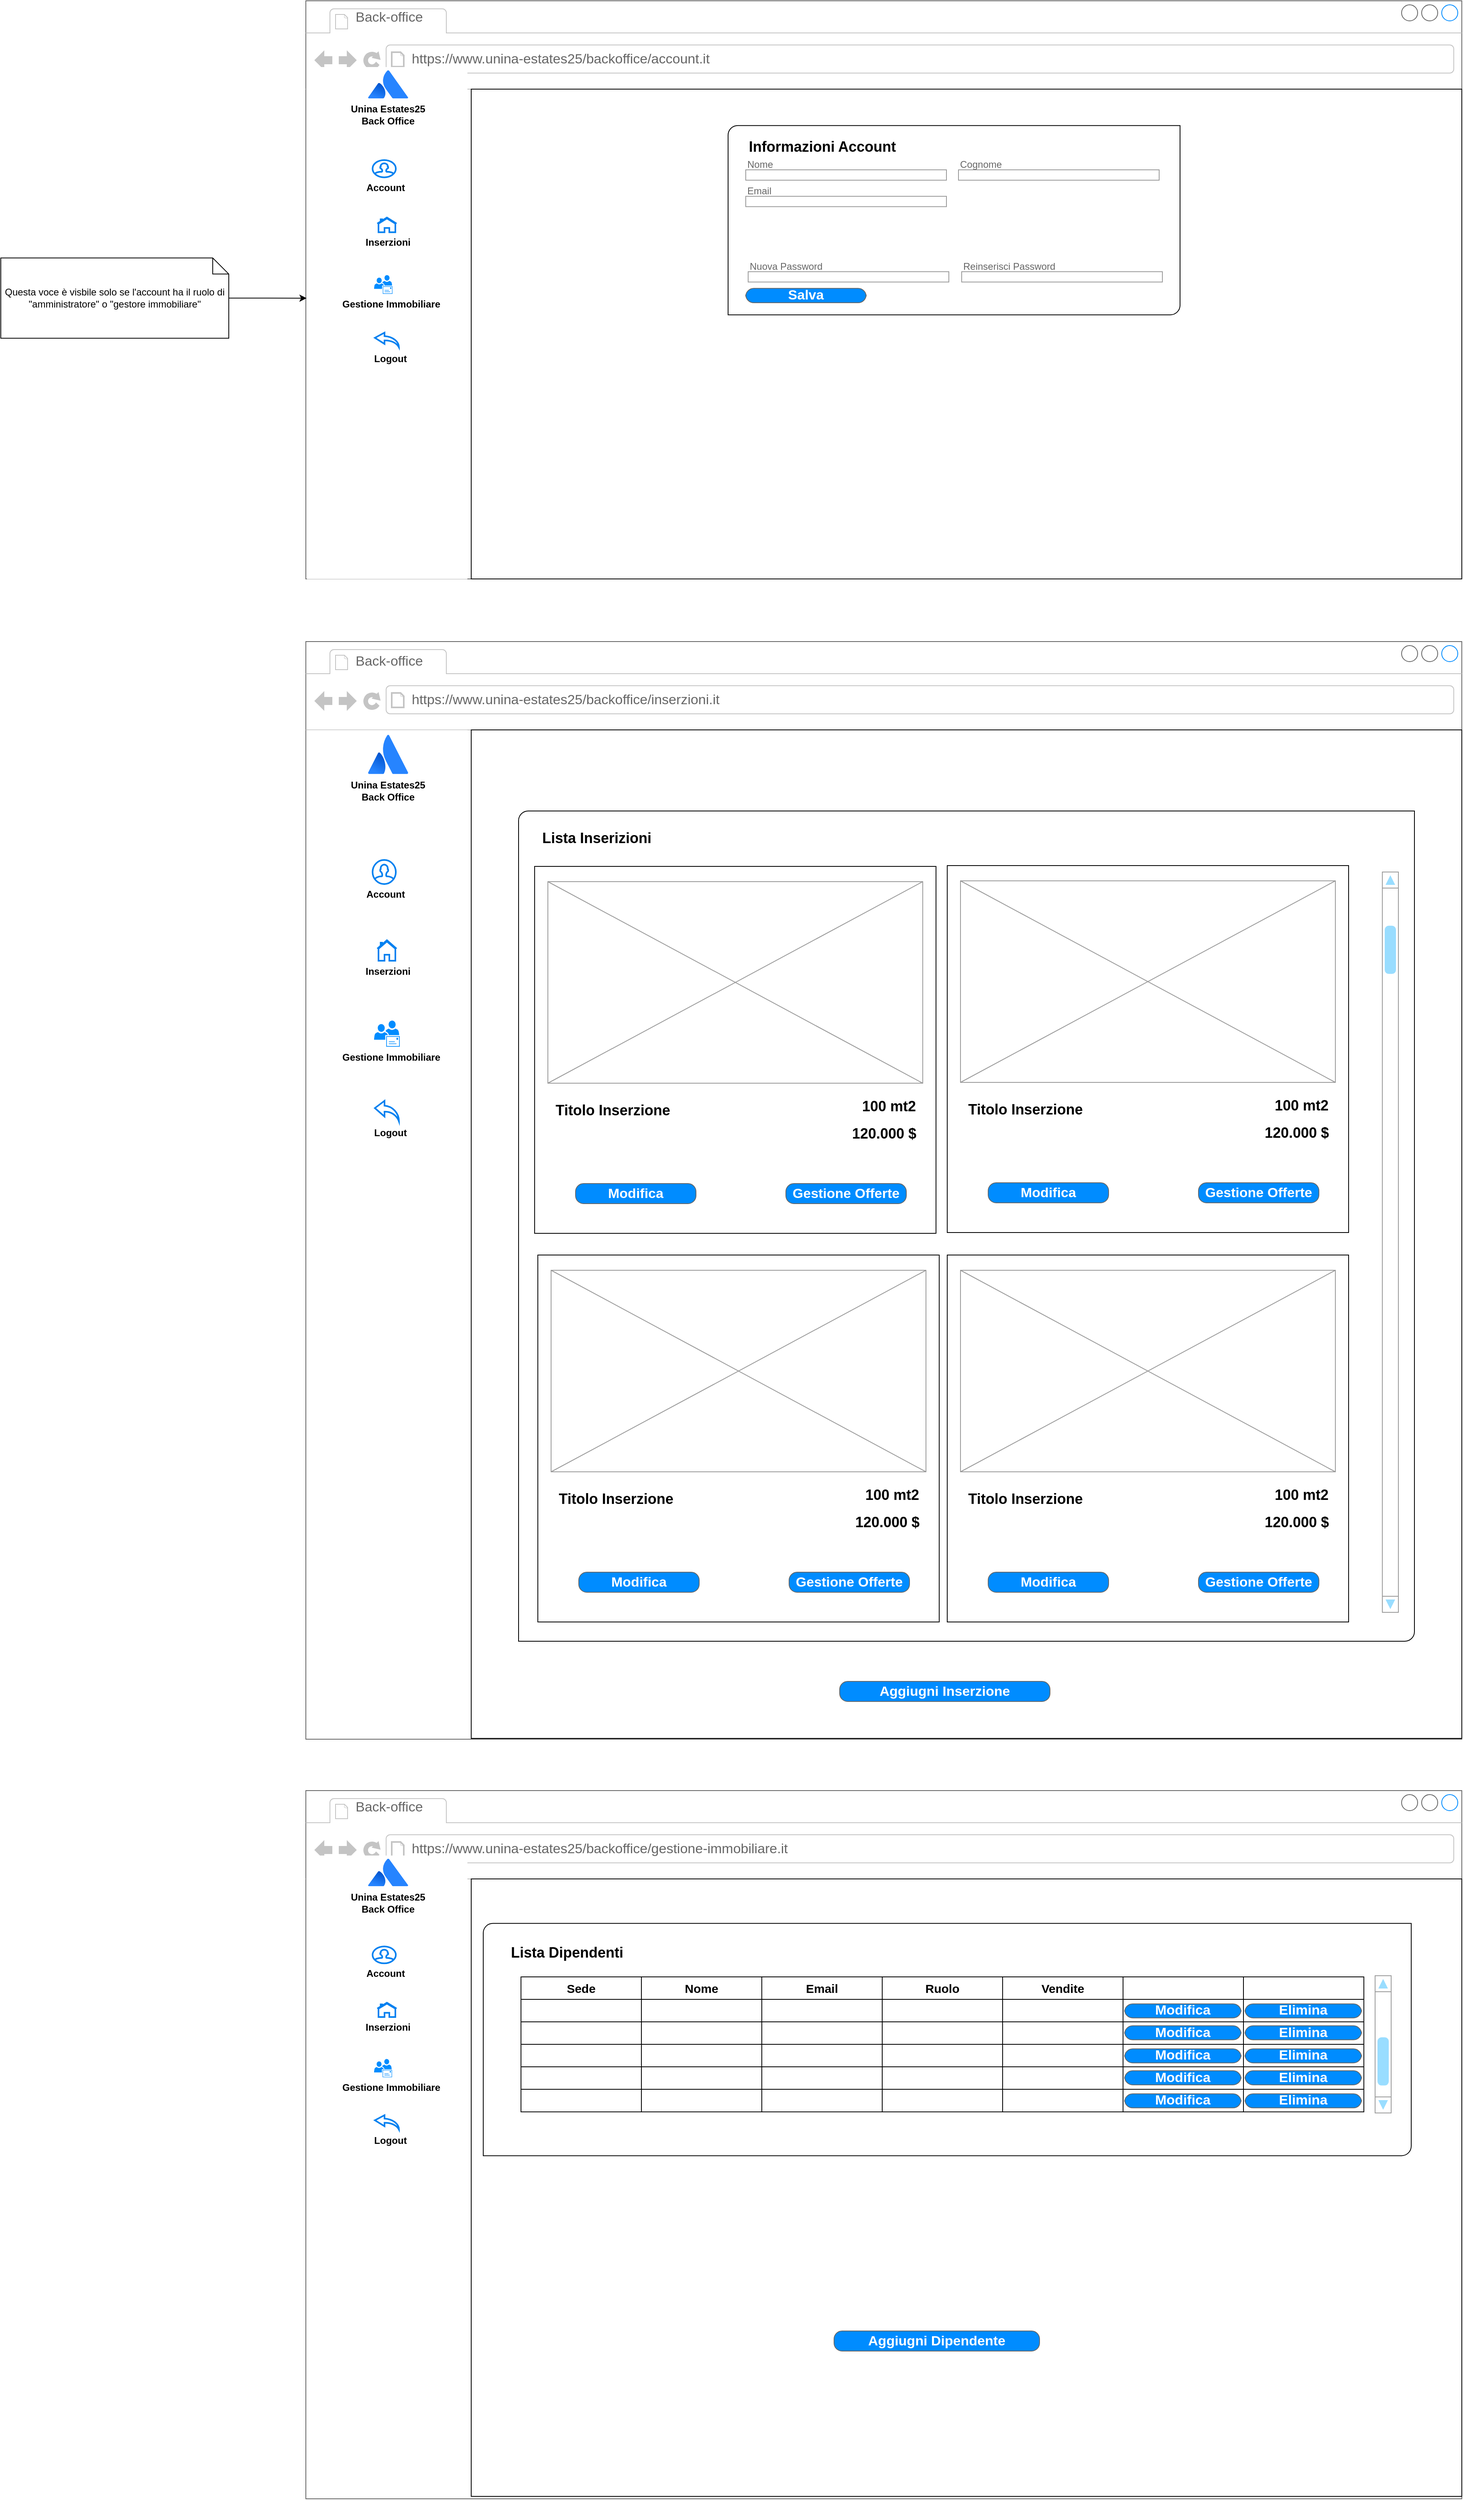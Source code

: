 <mxfile version="22.1.16" type="device">
  <diagram name="back-office" id="ieuhZ0sQ4Y1j2z_Yep6L">
    <mxGraphModel dx="1982" dy="683" grid="0" gridSize="10" guides="1" tooltips="1" connect="1" arrows="1" fold="1" page="0" pageScale="1" pageWidth="827" pageHeight="1169" math="0" shadow="0">
      <root>
        <mxCell id="0" />
        <mxCell id="1" parent="0" />
        <mxCell id="SgJrQ4PgPZUKsZmOtUvy-1" value="" style="strokeWidth=1;shadow=0;dashed=0;align=center;html=1;shape=mxgraph.mockup.containers.browserWindow;rSize=0;strokeColor=#666666;strokeColor2=#008cff;strokeColor3=#c4c4c4;mainText=,;recursiveResize=0;" parent="1" vertex="1">
          <mxGeometry x="-73" y="354" width="1440" height="720" as="geometry" />
        </mxCell>
        <mxCell id="SgJrQ4PgPZUKsZmOtUvy-3" value="https://www.unina-estates25/backoffice/account.it" style="strokeWidth=1;shadow=0;dashed=0;align=center;html=1;shape=mxgraph.mockup.containers.anchor;rSize=0;fontSize=17;fontColor=#666666;align=left;" parent="SgJrQ4PgPZUKsZmOtUvy-1" vertex="1">
          <mxGeometry x="130" y="60" width="250" height="26" as="geometry" />
        </mxCell>
        <mxCell id="SgJrQ4PgPZUKsZmOtUvy-6" value="" style="verticalLabelPosition=bottom;verticalAlign=top;html=1;shape=mxgraph.basic.rect;fillColor2=none;strokeWidth=1;size=20;indent=5;" parent="SgJrQ4PgPZUKsZmOtUvy-1" vertex="1">
          <mxGeometry x="206" y="110" width="1234" height="610" as="geometry" />
        </mxCell>
        <mxCell id="SgJrQ4PgPZUKsZmOtUvy-19" value="" style="group" parent="SgJrQ4PgPZUKsZmOtUvy-1" vertex="1" connectable="0">
          <mxGeometry x="1" y="12" width="1434" height="708" as="geometry" />
        </mxCell>
        <mxCell id="SgJrQ4PgPZUKsZmOtUvy-2" value="Back-office" style="strokeWidth=1;shadow=0;dashed=0;align=center;html=1;shape=mxgraph.mockup.containers.anchor;fontSize=17;fontColor=#666666;align=left;whiteSpace=wrap;" parent="SgJrQ4PgPZUKsZmOtUvy-19" vertex="1">
          <mxGeometry x="59" width="110" height="18.632" as="geometry" />
        </mxCell>
        <mxCell id="SgJrQ4PgPZUKsZmOtUvy-48" value="" style="group" parent="SgJrQ4PgPZUKsZmOtUvy-19" vertex="1" connectable="0">
          <mxGeometry x="525" y="143.32" width="563" height="235.761" as="geometry" />
        </mxCell>
        <mxCell id="SgJrQ4PgPZUKsZmOtUvy-46" value="" style="verticalLabelPosition=bottom;verticalAlign=top;html=1;shape=mxgraph.basic.diag_round_rect;dx=6;whiteSpace=wrap;" parent="SgJrQ4PgPZUKsZmOtUvy-48" vertex="1">
          <mxGeometry width="563" height="235.761" as="geometry" />
        </mxCell>
        <mxCell id="SgJrQ4PgPZUKsZmOtUvy-27" value="Nome" style="strokeWidth=1;shadow=0;dashed=0;html=1;shape=mxgraph.mockup.forms.anchor;align=left;spacingRight=2;fontColor=#666666;" parent="SgJrQ4PgPZUKsZmOtUvy-48" vertex="1">
          <mxGeometry x="22" y="42.279" width="50" height="12.899" as="geometry" />
        </mxCell>
        <mxCell id="SgJrQ4PgPZUKsZmOtUvy-28" value="" style="strokeWidth=1;shadow=0;dashed=0;align=center;html=1;shape=mxgraph.mockup.forms.rrect;fillColor=#ffffff;rSize=0;fontColor=#666666;align=left;spacingLeft=3;strokeColor=#999999;" parent="SgJrQ4PgPZUKsZmOtUvy-48" vertex="1">
          <mxGeometry x="22" y="55.178" width="250" height="12.899" as="geometry" />
        </mxCell>
        <mxCell id="SgJrQ4PgPZUKsZmOtUvy-30" value="" style="strokeWidth=1;shadow=0;dashed=0;align=center;html=1;shape=mxgraph.mockup.forms.rrect;fillColor=#ffffff;rSize=0;fontColor=#666666;align=left;spacingLeft=3;strokeColor=#999999;" parent="SgJrQ4PgPZUKsZmOtUvy-48" vertex="1">
          <mxGeometry x="287" y="55.178" width="250" height="12.899" as="geometry" />
        </mxCell>
        <mxCell id="SgJrQ4PgPZUKsZmOtUvy-32" value="" style="strokeWidth=1;shadow=0;dashed=0;align=center;html=1;shape=mxgraph.mockup.forms.rrect;fillColor=#ffffff;rSize=0;fontColor=#666666;align=left;spacingLeft=3;strokeColor=#999999;" parent="SgJrQ4PgPZUKsZmOtUvy-48" vertex="1">
          <mxGeometry x="22" y="88.142" width="250" height="12.899" as="geometry" />
        </mxCell>
        <mxCell id="SgJrQ4PgPZUKsZmOtUvy-36" value="" style="strokeWidth=1;shadow=0;dashed=0;align=center;html=1;shape=mxgraph.mockup.forms.rrect;fillColor=#ffffff;rSize=0;fontColor=#666666;align=left;spacingLeft=3;strokeColor=#999999;" parent="SgJrQ4PgPZUKsZmOtUvy-48" vertex="1">
          <mxGeometry x="25" y="182.016" width="250" height="12.899" as="geometry" />
        </mxCell>
        <mxCell id="SgJrQ4PgPZUKsZmOtUvy-38" value="Cognome" style="strokeWidth=1;shadow=0;dashed=0;html=1;shape=mxgraph.mockup.forms.anchor;align=left;spacingRight=2;fontColor=#666666;" parent="SgJrQ4PgPZUKsZmOtUvy-48" vertex="1">
          <mxGeometry x="287" y="42.279" width="50" height="12.899" as="geometry" />
        </mxCell>
        <mxCell id="SgJrQ4PgPZUKsZmOtUvy-39" value="Email" style="strokeWidth=1;shadow=0;dashed=0;html=1;shape=mxgraph.mockup.forms.anchor;align=left;spacingRight=2;fontColor=#666666;" parent="SgJrQ4PgPZUKsZmOtUvy-48" vertex="1">
          <mxGeometry x="22" y="75.243" width="50" height="12.899" as="geometry" />
        </mxCell>
        <mxCell id="SgJrQ4PgPZUKsZmOtUvy-41" value="Nuova Password" style="strokeWidth=1;shadow=0;dashed=0;html=1;shape=mxgraph.mockup.forms.anchor;align=left;spacingRight=2;fontColor=#666666;" parent="SgJrQ4PgPZUKsZmOtUvy-48" vertex="1">
          <mxGeometry x="25" y="169.117" width="50" height="12.899" as="geometry" />
        </mxCell>
        <mxCell id="SgJrQ4PgPZUKsZmOtUvy-42" value="" style="strokeWidth=1;shadow=0;dashed=0;align=center;html=1;shape=mxgraph.mockup.forms.rrect;fillColor=#ffffff;rSize=0;fontColor=#666666;align=left;spacingLeft=3;strokeColor=#999999;" parent="SgJrQ4PgPZUKsZmOtUvy-48" vertex="1">
          <mxGeometry x="291" y="182.016" width="250" height="12.899" as="geometry" />
        </mxCell>
        <mxCell id="SgJrQ4PgPZUKsZmOtUvy-43" value="Reinserisci Password" style="strokeWidth=1;shadow=0;dashed=0;html=1;shape=mxgraph.mockup.forms.anchor;align=left;spacingRight=2;fontColor=#666666;" parent="SgJrQ4PgPZUKsZmOtUvy-48" vertex="1">
          <mxGeometry x="291" y="169.117" width="50" height="12.899" as="geometry" />
        </mxCell>
        <mxCell id="SgJrQ4PgPZUKsZmOtUvy-44" value="Salva" style="strokeWidth=1;shadow=0;dashed=0;align=center;html=1;shape=mxgraph.mockup.buttons.button;strokeColor=#666666;fontColor=#ffffff;mainText=;buttonStyle=round;fontSize=17;fontStyle=1;fillColor=#008cff;whiteSpace=wrap;" parent="SgJrQ4PgPZUKsZmOtUvy-48" vertex="1">
          <mxGeometry x="22" y="202.798" width="150" height="17.915" as="geometry" />
        </mxCell>
        <mxCell id="SgJrQ4PgPZUKsZmOtUvy-47" value="&lt;font style=&quot;font-size: 18px;&quot;&gt;&lt;b&gt;Informazioni Account&lt;/b&gt;&lt;/font&gt;" style="text;html=1;align=center;verticalAlign=middle;resizable=0;points=[];autosize=1;strokeColor=none;fillColor=none;" parent="SgJrQ4PgPZUKsZmOtUvy-48" vertex="1">
          <mxGeometry x="16" y="9.316" width="201" height="34" as="geometry" />
        </mxCell>
        <mxCell id="SgJrQ4PgPZUKsZmOtUvy-55" value="" style="group" parent="SgJrQ4PgPZUKsZmOtUvy-19" vertex="1" connectable="0">
          <mxGeometry y="70.227" width="200" height="637.773" as="geometry" />
        </mxCell>
        <mxCell id="SgJrQ4PgPZUKsZmOtUvy-4" value="" style="verticalLabelPosition=bottom;verticalAlign=top;html=1;shape=mxgraph.basic.rect;fillColor2=none;strokeWidth=0;size=20;indent=5;strokeColor=none;" parent="SgJrQ4PgPZUKsZmOtUvy-55" vertex="1">
          <mxGeometry width="200" height="637.773" as="geometry" />
        </mxCell>
        <mxCell id="SgJrQ4PgPZUKsZmOtUvy-9" value="" style="verticalLabelPosition=bottom;verticalAlign=top;html=1;shape=mxgraph.basic.rect;fillColor2=none;strokeWidth=1;size=20;indent=5;strokeColor=none;" parent="SgJrQ4PgPZUKsZmOtUvy-55" vertex="1">
          <mxGeometry y="1.433" width="200" height="71.66" as="geometry" />
        </mxCell>
        <mxCell id="SgJrQ4PgPZUKsZmOtUvy-20" value="" style="image;html=1;image=img/lib/atlassian/Atlassian_Logo.svg;" parent="SgJrQ4PgPZUKsZmOtUvy-55" vertex="1">
          <mxGeometry x="76.5" y="4.3" width="50" height="35.113" as="geometry" />
        </mxCell>
        <mxCell id="SgJrQ4PgPZUKsZmOtUvy-21" value="&lt;b&gt;Unina Estates25&lt;br&gt;Back Office&lt;/b&gt;" style="text;html=1;align=center;verticalAlign=middle;resizable=0;points=[];autosize=1;strokeColor=none;fillColor=none;" parent="SgJrQ4PgPZUKsZmOtUvy-55" vertex="1">
          <mxGeometry x="45" y="39.413" width="111" height="41" as="geometry" />
        </mxCell>
        <mxCell id="SgJrQ4PgPZUKsZmOtUvy-22" value="" style="group;strokeColor=none;" parent="SgJrQ4PgPZUKsZmOtUvy-55" vertex="1" connectable="0">
          <mxGeometry y="108.923" width="200" height="71.66" as="geometry" />
        </mxCell>
        <mxCell id="SgJrQ4PgPZUKsZmOtUvy-12" value="" style="verticalLabelPosition=bottom;verticalAlign=top;html=1;shape=mxgraph.basic.rect;fillColor2=none;strokeWidth=1;size=20;indent=5;strokeColor=none;" parent="SgJrQ4PgPZUKsZmOtUvy-22" vertex="1">
          <mxGeometry width="200" height="71.66" as="geometry" />
        </mxCell>
        <mxCell id="SgJrQ4PgPZUKsZmOtUvy-8" value="" style="html=1;verticalLabelPosition=bottom;align=center;labelBackgroundColor=#ffffff;verticalAlign=top;strokeWidth=2;strokeColor=#0080F0;shadow=0;dashed=0;shape=mxgraph.ios7.icons.user;" parent="SgJrQ4PgPZUKsZmOtUvy-22" vertex="1">
          <mxGeometry x="82.114" y="7.166" width="28.981" height="21.498" as="geometry" />
        </mxCell>
        <mxCell id="SgJrQ4PgPZUKsZmOtUvy-15" value="&lt;b&gt;Account&lt;/b&gt;" style="text;html=1;align=center;verticalAlign=middle;resizable=0;points=[];autosize=1;strokeColor=none;fillColor=none;" parent="SgJrQ4PgPZUKsZmOtUvy-22" vertex="1">
          <mxGeometry x="65.15" y="28.664" width="66" height="26" as="geometry" />
        </mxCell>
        <mxCell id="SgJrQ4PgPZUKsZmOtUvy-23" value="" style="group;strokeColor=none;fillColor=default;fontColor=#ffffff;fillStyle=auto;" parent="SgJrQ4PgPZUKsZmOtUvy-55" vertex="1" connectable="0">
          <mxGeometry y="180.583" width="200" height="71.66" as="geometry" />
        </mxCell>
        <mxCell id="SgJrQ4PgPZUKsZmOtUvy-13" value="" style="verticalLabelPosition=bottom;verticalAlign=top;html=1;shape=mxgraph.basic.rect;fillColor2=none;strokeWidth=1;size=20;indent=5;strokeColor=none;" parent="SgJrQ4PgPZUKsZmOtUvy-23" vertex="1">
          <mxGeometry width="200" height="71.66" as="geometry" />
        </mxCell>
        <mxCell id="SgJrQ4PgPZUKsZmOtUvy-7" value="" style="html=1;verticalLabelPosition=bottom;align=center;labelBackgroundColor=#ffffff;verticalAlign=top;strokeWidth=2;strokeColor=#0080F0;shadow=0;dashed=0;shape=mxgraph.ios7.icons.home;" parent="SgJrQ4PgPZUKsZmOtUvy-23" vertex="1">
          <mxGeometry x="88" y="7.166" width="24" height="18.273" as="geometry" />
        </mxCell>
        <mxCell id="SgJrQ4PgPZUKsZmOtUvy-16" value="&lt;b&gt;Inserzioni&lt;/b&gt;" style="text;html=1;align=center;verticalAlign=middle;resizable=0;points=[];autosize=1;strokeColor=none;fillColor=none;" parent="SgJrQ4PgPZUKsZmOtUvy-23" vertex="1">
          <mxGeometry x="63.5" y="25.439" width="74" height="26" as="geometry" />
        </mxCell>
        <mxCell id="SgJrQ4PgPZUKsZmOtUvy-24" value="" style="group;strokeColor=none;" parent="SgJrQ4PgPZUKsZmOtUvy-55" vertex="1" connectable="0">
          <mxGeometry y="323.903" width="200" height="71.66" as="geometry" />
        </mxCell>
        <mxCell id="SgJrQ4PgPZUKsZmOtUvy-14" value="" style="verticalLabelPosition=bottom;verticalAlign=top;html=1;shape=mxgraph.basic.rect;fillColor2=none;strokeWidth=1;size=20;indent=5;strokeColor=none;" parent="SgJrQ4PgPZUKsZmOtUvy-24" vertex="1">
          <mxGeometry width="200" height="71.66" as="geometry" />
        </mxCell>
        <mxCell id="SgJrQ4PgPZUKsZmOtUvy-17" value="" style="html=1;verticalLabelPosition=bottom;align=center;labelBackgroundColor=#ffffff;verticalAlign=top;strokeWidth=2;strokeColor=#0080F0;shadow=0;dashed=0;shape=mxgraph.ios7.icons.back;" parent="SgJrQ4PgPZUKsZmOtUvy-24" vertex="1">
          <mxGeometry x="85" y="7.166" width="30" height="18.273" as="geometry" />
        </mxCell>
        <mxCell id="SgJrQ4PgPZUKsZmOtUvy-18" value="&lt;b&gt;Logout&lt;/b&gt;" style="text;html=1;align=center;verticalAlign=middle;resizable=0;points=[];autosize=1;strokeColor=none;fillColor=none;" parent="SgJrQ4PgPZUKsZmOtUvy-24" vertex="1">
          <mxGeometry x="74.5" y="26.514" width="59" height="26" as="geometry" />
        </mxCell>
        <mxCell id="SgJrQ4PgPZUKsZmOtUvy-25" value="" style="verticalLabelPosition=bottom;verticalAlign=top;html=1;shape=mxgraph.basic.rect;fillColor2=none;strokeWidth=1;size=20;indent=5;strokeColor=none;" parent="SgJrQ4PgPZUKsZmOtUvy-55" vertex="1">
          <mxGeometry y="73.093" width="200" height="35.83" as="geometry" />
        </mxCell>
        <mxCell id="SgJrQ4PgPZUKsZmOtUvy-49" value="" style="group;strokeColor=none;" parent="SgJrQ4PgPZUKsZmOtUvy-55" vertex="1" connectable="0">
          <mxGeometry y="252.243" width="200" height="71.66" as="geometry" />
        </mxCell>
        <mxCell id="SgJrQ4PgPZUKsZmOtUvy-50" value="" style="verticalLabelPosition=bottom;verticalAlign=top;html=1;shape=mxgraph.basic.rect;fillColor2=none;strokeWidth=1;size=20;indent=5;strokeColor=none;" parent="SgJrQ4PgPZUKsZmOtUvy-49" vertex="1">
          <mxGeometry width="200" height="71.66" as="geometry" />
        </mxCell>
        <mxCell id="SgJrQ4PgPZUKsZmOtUvy-56" value="" style="group" parent="SgJrQ4PgPZUKsZmOtUvy-49" vertex="1" connectable="0">
          <mxGeometry x="35" y="7.166" width="140" height="41.971" as="geometry" />
        </mxCell>
        <mxCell id="SgJrQ4PgPZUKsZmOtUvy-52" value="&lt;b&gt;Gestione Immobiliare&lt;/b&gt;" style="text;html=1;align=center;verticalAlign=middle;resizable=0;points=[];autosize=1;strokeColor=none;fillColor=none;" parent="SgJrQ4PgPZUKsZmOtUvy-56" vertex="1">
          <mxGeometry y="23.34" width="140" height="26" as="geometry" />
        </mxCell>
        <mxCell id="SgJrQ4PgPZUKsZmOtUvy-54" value="" style="sketch=0;pointerEvents=1;shadow=0;dashed=0;html=1;strokeColor=none;fillColor=#008CFF;labelPosition=center;verticalLabelPosition=bottom;verticalAlign=top;outlineConnect=0;align=center;shape=mxgraph.office.users.distribution_group;aspect=fixed;" parent="SgJrQ4PgPZUKsZmOtUvy-56" vertex="1">
          <mxGeometry x="49" width="22.931" height="23.34" as="geometry" />
        </mxCell>
        <mxCell id="SgJrQ4PgPZUKsZmOtUvy-58" style="edgeStyle=orthogonalEdgeStyle;rounded=0;orthogonalLoop=1;jettySize=auto;html=1;" parent="1" source="SgJrQ4PgPZUKsZmOtUvy-57" target="SgJrQ4PgPZUKsZmOtUvy-50" edge="1">
          <mxGeometry relative="1" as="geometry" />
        </mxCell>
        <mxCell id="SgJrQ4PgPZUKsZmOtUvy-57" value="Questa voce è visbile solo se l&#39;account ha il ruolo di &quot;amministratore&quot; o &quot;gestore immobiliare&quot;" style="shape=note;size=20;whiteSpace=wrap;html=1;" parent="1" vertex="1">
          <mxGeometry x="-453" y="674.3" width="284" height="100" as="geometry" />
        </mxCell>
        <mxCell id="SgJrQ4PgPZUKsZmOtUvy-59" value="" style="strokeWidth=1;shadow=0;dashed=0;align=center;html=1;shape=mxgraph.mockup.containers.browserWindow;rSize=0;strokeColor=#666666;strokeColor2=#008cff;strokeColor3=#c4c4c4;mainText=,;recursiveResize=0;" parent="1" vertex="1">
          <mxGeometry x="-73" y="1152" width="1440" height="1367" as="geometry" />
        </mxCell>
        <mxCell id="SgJrQ4PgPZUKsZmOtUvy-60" value="https://www.unina-estates25/backoffice/inserzioni.it" style="strokeWidth=1;shadow=0;dashed=0;align=center;html=1;shape=mxgraph.mockup.containers.anchor;rSize=0;fontSize=17;fontColor=#666666;align=left;" parent="SgJrQ4PgPZUKsZmOtUvy-59" vertex="1">
          <mxGeometry x="130" y="60" width="250" height="26" as="geometry" />
        </mxCell>
        <mxCell id="SgJrQ4PgPZUKsZmOtUvy-61" value="" style="verticalLabelPosition=bottom;verticalAlign=top;html=1;shape=mxgraph.basic.rect;fillColor2=none;strokeWidth=1;size=20;indent=5;" parent="SgJrQ4PgPZUKsZmOtUvy-59" vertex="1">
          <mxGeometry x="206" y="110" width="1234" height="1256" as="geometry" />
        </mxCell>
        <mxCell id="SgJrQ4PgPZUKsZmOtUvy-62" value="" style="group" parent="SgJrQ4PgPZUKsZmOtUvy-59" vertex="1" connectable="0">
          <mxGeometry x="1" y="12" width="1434" height="1242" as="geometry" />
        </mxCell>
        <mxCell id="SgJrQ4PgPZUKsZmOtUvy-63" value="Back-office" style="strokeWidth=1;shadow=0;dashed=0;align=center;html=1;shape=mxgraph.mockup.containers.anchor;fontSize=17;fontColor=#666666;align=left;whiteSpace=wrap;" parent="SgJrQ4PgPZUKsZmOtUvy-62" vertex="1">
          <mxGeometry x="59" width="110" height="26" as="geometry" />
        </mxCell>
        <mxCell id="SgJrQ4PgPZUKsZmOtUvy-78" value="" style="group" parent="SgJrQ4PgPZUKsZmOtUvy-62" vertex="1" connectable="0">
          <mxGeometry y="98" width="1396" height="1144" as="geometry" />
        </mxCell>
        <mxCell id="SgJrQ4PgPZUKsZmOtUvy-79" value="" style="verticalLabelPosition=bottom;verticalAlign=top;html=1;shape=mxgraph.basic.rect;fillColor2=none;strokeWidth=0;size=20;indent=5;strokeColor=none;" parent="SgJrQ4PgPZUKsZmOtUvy-78" vertex="1">
          <mxGeometry width="200" height="890" as="geometry" />
        </mxCell>
        <mxCell id="SgJrQ4PgPZUKsZmOtUvy-80" value="" style="verticalLabelPosition=bottom;verticalAlign=top;html=1;shape=mxgraph.basic.rect;fillColor2=none;strokeWidth=1;size=20;indent=5;strokeColor=none;" parent="SgJrQ4PgPZUKsZmOtUvy-78" vertex="1">
          <mxGeometry y="2" width="200" height="100" as="geometry" />
        </mxCell>
        <mxCell id="SgJrQ4PgPZUKsZmOtUvy-81" value="" style="image;html=1;image=img/lib/atlassian/Atlassian_Logo.svg;" parent="SgJrQ4PgPZUKsZmOtUvy-78" vertex="1">
          <mxGeometry x="76.5" y="6" width="50" height="49" as="geometry" />
        </mxCell>
        <mxCell id="SgJrQ4PgPZUKsZmOtUvy-82" value="&lt;b&gt;Unina Estates25&lt;br&gt;Back Office&lt;/b&gt;" style="text;html=1;align=center;verticalAlign=middle;resizable=0;points=[];autosize=1;strokeColor=none;fillColor=none;" parent="SgJrQ4PgPZUKsZmOtUvy-78" vertex="1">
          <mxGeometry x="45" y="55" width="111" height="41" as="geometry" />
        </mxCell>
        <mxCell id="SgJrQ4PgPZUKsZmOtUvy-83" value="" style="group;strokeColor=none;" parent="SgJrQ4PgPZUKsZmOtUvy-78" vertex="1" connectable="0">
          <mxGeometry y="152" width="200" height="100" as="geometry" />
        </mxCell>
        <mxCell id="SgJrQ4PgPZUKsZmOtUvy-84" value="" style="verticalLabelPosition=bottom;verticalAlign=top;html=1;shape=mxgraph.basic.rect;fillColor2=none;strokeWidth=1;size=20;indent=5;strokeColor=none;" parent="SgJrQ4PgPZUKsZmOtUvy-83" vertex="1">
          <mxGeometry width="200" height="100" as="geometry" />
        </mxCell>
        <mxCell id="SgJrQ4PgPZUKsZmOtUvy-85" value="" style="html=1;verticalLabelPosition=bottom;align=center;labelBackgroundColor=#ffffff;verticalAlign=top;strokeWidth=2;strokeColor=#0080F0;shadow=0;dashed=0;shape=mxgraph.ios7.icons.user;" parent="SgJrQ4PgPZUKsZmOtUvy-83" vertex="1">
          <mxGeometry x="82.114" y="10" width="28.981" height="30" as="geometry" />
        </mxCell>
        <mxCell id="SgJrQ4PgPZUKsZmOtUvy-86" value="&lt;b&gt;Account&lt;/b&gt;" style="text;html=1;align=center;verticalAlign=middle;resizable=0;points=[];autosize=1;strokeColor=none;fillColor=none;" parent="SgJrQ4PgPZUKsZmOtUvy-83" vertex="1">
          <mxGeometry x="65.15" y="40" width="66" height="26" as="geometry" />
        </mxCell>
        <mxCell id="SgJrQ4PgPZUKsZmOtUvy-87" value="" style="group;strokeColor=none;fillColor=default;fontColor=#ffffff;fillStyle=auto;" parent="SgJrQ4PgPZUKsZmOtUvy-78" vertex="1" connectable="0">
          <mxGeometry y="252" width="200" height="100" as="geometry" />
        </mxCell>
        <mxCell id="SgJrQ4PgPZUKsZmOtUvy-88" value="" style="verticalLabelPosition=bottom;verticalAlign=top;html=1;shape=mxgraph.basic.rect;fillColor2=none;strokeWidth=1;size=20;indent=5;strokeColor=none;" parent="SgJrQ4PgPZUKsZmOtUvy-87" vertex="1">
          <mxGeometry width="200" height="100" as="geometry" />
        </mxCell>
        <mxCell id="SgJrQ4PgPZUKsZmOtUvy-89" value="" style="html=1;verticalLabelPosition=bottom;align=center;labelBackgroundColor=#ffffff;verticalAlign=top;strokeWidth=2;strokeColor=#0080F0;shadow=0;dashed=0;shape=mxgraph.ios7.icons.home;" parent="SgJrQ4PgPZUKsZmOtUvy-87" vertex="1">
          <mxGeometry x="88" y="10" width="24" height="25.5" as="geometry" />
        </mxCell>
        <mxCell id="SgJrQ4PgPZUKsZmOtUvy-90" value="&lt;b&gt;Inserzioni&lt;/b&gt;" style="text;html=1;align=center;verticalAlign=middle;resizable=0;points=[];autosize=1;strokeColor=none;fillColor=none;" parent="SgJrQ4PgPZUKsZmOtUvy-87" vertex="1">
          <mxGeometry x="63.5" y="35.5" width="74" height="26" as="geometry" />
        </mxCell>
        <mxCell id="SgJrQ4PgPZUKsZmOtUvy-91" value="" style="group;strokeColor=none;" parent="SgJrQ4PgPZUKsZmOtUvy-78" vertex="1" connectable="0">
          <mxGeometry y="452" width="200" height="100" as="geometry" />
        </mxCell>
        <mxCell id="SgJrQ4PgPZUKsZmOtUvy-92" value="" style="verticalLabelPosition=bottom;verticalAlign=top;html=1;shape=mxgraph.basic.rect;fillColor2=none;strokeWidth=1;size=20;indent=5;strokeColor=none;" parent="SgJrQ4PgPZUKsZmOtUvy-91" vertex="1">
          <mxGeometry width="200" height="100" as="geometry" />
        </mxCell>
        <mxCell id="SgJrQ4PgPZUKsZmOtUvy-93" value="" style="html=1;verticalLabelPosition=bottom;align=center;labelBackgroundColor=#ffffff;verticalAlign=top;strokeWidth=2;strokeColor=#0080F0;shadow=0;dashed=0;shape=mxgraph.ios7.icons.back;" parent="SgJrQ4PgPZUKsZmOtUvy-91" vertex="1">
          <mxGeometry x="85" y="10" width="30" height="25.5" as="geometry" />
        </mxCell>
        <mxCell id="SgJrQ4PgPZUKsZmOtUvy-94" value="&lt;b&gt;Logout&lt;/b&gt;" style="text;html=1;align=center;verticalAlign=middle;resizable=0;points=[];autosize=1;strokeColor=none;fillColor=none;" parent="SgJrQ4PgPZUKsZmOtUvy-91" vertex="1">
          <mxGeometry x="74.5" y="37" width="59" height="26" as="geometry" />
        </mxCell>
        <mxCell id="SgJrQ4PgPZUKsZmOtUvy-95" value="" style="verticalLabelPosition=bottom;verticalAlign=top;html=1;shape=mxgraph.basic.rect;fillColor2=none;strokeWidth=1;size=20;indent=5;strokeColor=none;" parent="SgJrQ4PgPZUKsZmOtUvy-78" vertex="1">
          <mxGeometry y="102" width="200" height="50" as="geometry" />
        </mxCell>
        <mxCell id="SgJrQ4PgPZUKsZmOtUvy-96" value="" style="group;strokeColor=none;" parent="SgJrQ4PgPZUKsZmOtUvy-78" vertex="1" connectable="0">
          <mxGeometry y="352" width="200" height="100" as="geometry" />
        </mxCell>
        <mxCell id="SgJrQ4PgPZUKsZmOtUvy-97" value="" style="verticalLabelPosition=bottom;verticalAlign=top;html=1;shape=mxgraph.basic.rect;fillColor2=none;strokeWidth=1;size=20;indent=5;strokeColor=none;" parent="SgJrQ4PgPZUKsZmOtUvy-96" vertex="1">
          <mxGeometry width="200" height="100" as="geometry" />
        </mxCell>
        <mxCell id="SgJrQ4PgPZUKsZmOtUvy-98" value="" style="group" parent="SgJrQ4PgPZUKsZmOtUvy-96" vertex="1" connectable="0">
          <mxGeometry x="35" y="10" width="140" height="58.57" as="geometry" />
        </mxCell>
        <mxCell id="SgJrQ4PgPZUKsZmOtUvy-99" value="&lt;b&gt;Gestione Immobiliare&lt;/b&gt;" style="text;html=1;align=center;verticalAlign=middle;resizable=0;points=[];autosize=1;strokeColor=none;fillColor=none;" parent="SgJrQ4PgPZUKsZmOtUvy-98" vertex="1">
          <mxGeometry y="32.57" width="140" height="26" as="geometry" />
        </mxCell>
        <mxCell id="SgJrQ4PgPZUKsZmOtUvy-100" value="" style="sketch=0;pointerEvents=1;shadow=0;dashed=0;html=1;strokeColor=none;fillColor=#008CFF;labelPosition=center;verticalLabelPosition=bottom;verticalAlign=top;outlineConnect=0;align=center;shape=mxgraph.office.users.distribution_group;aspect=fixed;" parent="SgJrQ4PgPZUKsZmOtUvy-98" vertex="1">
          <mxGeometry x="49" width="32" height="32.57" as="geometry" />
        </mxCell>
        <mxCell id="SgJrQ4PgPZUKsZmOtUvy-159" value="" style="group" parent="SgJrQ4PgPZUKsZmOtUvy-59" vertex="1" connectable="0">
          <mxGeometry x="265" y="211" width="1116" height="1034" as="geometry" />
        </mxCell>
        <mxCell id="SgJrQ4PgPZUKsZmOtUvy-113" value="" style="verticalLabelPosition=bottom;verticalAlign=top;html=1;shape=mxgraph.basic.diag_round_rect;dx=6;whiteSpace=wrap;" parent="SgJrQ4PgPZUKsZmOtUvy-159" vertex="1">
          <mxGeometry width="1116" height="1034" as="geometry" />
        </mxCell>
        <mxCell id="SgJrQ4PgPZUKsZmOtUvy-114" value="&lt;b&gt;&lt;font style=&quot;font-size: 18px;&quot;&gt;Lista Inserizioni&lt;/font&gt;&lt;/b&gt;" style="text;html=1;align=center;verticalAlign=middle;resizable=0;points=[];autosize=1;strokeColor=none;fillColor=none;" parent="SgJrQ4PgPZUKsZmOtUvy-159" vertex="1">
          <mxGeometry x="20" y="17" width="154" height="34" as="geometry" />
        </mxCell>
        <mxCell id="SgJrQ4PgPZUKsZmOtUvy-131" value="" style="group" parent="SgJrQ4PgPZUKsZmOtUvy-159" vertex="1" connectable="0">
          <mxGeometry x="20" y="69" width="500" height="457" as="geometry" />
        </mxCell>
        <mxCell id="SgJrQ4PgPZUKsZmOtUvy-124" value="" style="verticalLabelPosition=bottom;verticalAlign=top;html=1;shape=mxgraph.basic.rect;fillColor2=none;strokeWidth=1;size=20;indent=5;" parent="SgJrQ4PgPZUKsZmOtUvy-131" vertex="1">
          <mxGeometry width="500" height="457" as="geometry" />
        </mxCell>
        <mxCell id="SgJrQ4PgPZUKsZmOtUvy-115" value="" style="verticalLabelPosition=bottom;shadow=0;dashed=0;align=center;html=1;verticalAlign=top;strokeWidth=1;shape=mxgraph.mockup.graphics.simpleIcon;strokeColor=#999999;fillColor=#ffffff;" parent="SgJrQ4PgPZUKsZmOtUvy-131" vertex="1">
          <mxGeometry x="16.5" y="19" width="467" height="251" as="geometry" />
        </mxCell>
        <mxCell id="SgJrQ4PgPZUKsZmOtUvy-125" value="Modifica" style="strokeWidth=1;shadow=0;dashed=0;align=center;html=1;shape=mxgraph.mockup.buttons.button;strokeColor=#666666;fontColor=#ffffff;mainText=;buttonStyle=round;fontSize=17;fontStyle=1;fillColor=#008cff;whiteSpace=wrap;" parent="SgJrQ4PgPZUKsZmOtUvy-131" vertex="1">
          <mxGeometry x="51" y="395" width="150" height="25" as="geometry" />
        </mxCell>
        <mxCell id="SgJrQ4PgPZUKsZmOtUvy-126" value="Gestione Offerte" style="strokeWidth=1;shadow=0;dashed=0;align=center;html=1;shape=mxgraph.mockup.buttons.button;strokeColor=#666666;fontColor=#ffffff;mainText=;buttonStyle=round;fontSize=17;fontStyle=1;fillColor=#008cff;whiteSpace=wrap;" parent="SgJrQ4PgPZUKsZmOtUvy-131" vertex="1">
          <mxGeometry x="313" y="395" width="150" height="25" as="geometry" />
        </mxCell>
        <mxCell id="SgJrQ4PgPZUKsZmOtUvy-128" value="&lt;b&gt;&lt;font style=&quot;font-size: 18px;&quot;&gt;Titolo Inserzione&lt;/font&gt;&lt;/b&gt;" style="text;html=1;align=center;verticalAlign=middle;resizable=0;points=[];autosize=1;strokeColor=none;fillColor=none;" parent="SgJrQ4PgPZUKsZmOtUvy-131" vertex="1">
          <mxGeometry x="16.5" y="287" width="161" height="34" as="geometry" />
        </mxCell>
        <mxCell id="SgJrQ4PgPZUKsZmOtUvy-129" value="&lt;b&gt;&lt;font style=&quot;font-size: 18px;&quot;&gt;120.000 $&lt;/font&gt;&lt;/b&gt;" style="text;html=1;align=center;verticalAlign=middle;resizable=0;points=[];autosize=1;strokeColor=none;fillColor=none;" parent="SgJrQ4PgPZUKsZmOtUvy-131" vertex="1">
          <mxGeometry x="385.5" y="316" width="98" height="34" as="geometry" />
        </mxCell>
        <mxCell id="SgJrQ4PgPZUKsZmOtUvy-130" value="&lt;b&gt;&lt;font style=&quot;font-size: 18px;&quot;&gt;100 mt2&lt;/font&gt;&lt;/b&gt;" style="text;html=1;align=center;verticalAlign=middle;resizable=0;points=[];autosize=1;strokeColor=none;fillColor=none;" parent="SgJrQ4PgPZUKsZmOtUvy-131" vertex="1">
          <mxGeometry x="398.5" y="282" width="85" height="34" as="geometry" />
        </mxCell>
        <mxCell id="SgJrQ4PgPZUKsZmOtUvy-132" value="" style="group" parent="SgJrQ4PgPZUKsZmOtUvy-159" vertex="1" connectable="0">
          <mxGeometry x="534" y="68" width="500" height="457" as="geometry" />
        </mxCell>
        <mxCell id="SgJrQ4PgPZUKsZmOtUvy-133" value="" style="verticalLabelPosition=bottom;verticalAlign=top;html=1;shape=mxgraph.basic.rect;fillColor2=none;strokeWidth=1;size=20;indent=5;" parent="SgJrQ4PgPZUKsZmOtUvy-132" vertex="1">
          <mxGeometry width="500" height="457" as="geometry" />
        </mxCell>
        <mxCell id="SgJrQ4PgPZUKsZmOtUvy-134" value="" style="verticalLabelPosition=bottom;shadow=0;dashed=0;align=center;html=1;verticalAlign=top;strokeWidth=1;shape=mxgraph.mockup.graphics.simpleIcon;strokeColor=#999999;fillColor=#ffffff;" parent="SgJrQ4PgPZUKsZmOtUvy-132" vertex="1">
          <mxGeometry x="16.5" y="19" width="467" height="251" as="geometry" />
        </mxCell>
        <mxCell id="SgJrQ4PgPZUKsZmOtUvy-135" value="Modifica" style="strokeWidth=1;shadow=0;dashed=0;align=center;html=1;shape=mxgraph.mockup.buttons.button;strokeColor=#666666;fontColor=#ffffff;mainText=;buttonStyle=round;fontSize=17;fontStyle=1;fillColor=#008cff;whiteSpace=wrap;" parent="SgJrQ4PgPZUKsZmOtUvy-132" vertex="1">
          <mxGeometry x="51" y="395" width="150" height="25" as="geometry" />
        </mxCell>
        <mxCell id="SgJrQ4PgPZUKsZmOtUvy-136" value="Gestione Offerte" style="strokeWidth=1;shadow=0;dashed=0;align=center;html=1;shape=mxgraph.mockup.buttons.button;strokeColor=#666666;fontColor=#ffffff;mainText=;buttonStyle=round;fontSize=17;fontStyle=1;fillColor=#008cff;whiteSpace=wrap;" parent="SgJrQ4PgPZUKsZmOtUvy-132" vertex="1">
          <mxGeometry x="313" y="395" width="150" height="25" as="geometry" />
        </mxCell>
        <mxCell id="SgJrQ4PgPZUKsZmOtUvy-137" value="&lt;b&gt;&lt;font style=&quot;font-size: 18px;&quot;&gt;Titolo Inserzione&lt;/font&gt;&lt;/b&gt;" style="text;html=1;align=center;verticalAlign=middle;resizable=0;points=[];autosize=1;strokeColor=none;fillColor=none;" parent="SgJrQ4PgPZUKsZmOtUvy-132" vertex="1">
          <mxGeometry x="16.5" y="287" width="161" height="34" as="geometry" />
        </mxCell>
        <mxCell id="SgJrQ4PgPZUKsZmOtUvy-138" value="&lt;b&gt;&lt;font style=&quot;font-size: 18px;&quot;&gt;120.000 $&lt;/font&gt;&lt;/b&gt;" style="text;html=1;align=center;verticalAlign=middle;resizable=0;points=[];autosize=1;strokeColor=none;fillColor=none;" parent="SgJrQ4PgPZUKsZmOtUvy-132" vertex="1">
          <mxGeometry x="385.5" y="316" width="98" height="34" as="geometry" />
        </mxCell>
        <mxCell id="SgJrQ4PgPZUKsZmOtUvy-139" value="&lt;b&gt;&lt;font style=&quot;font-size: 18px;&quot;&gt;100 mt2&lt;/font&gt;&lt;/b&gt;" style="text;html=1;align=center;verticalAlign=middle;resizable=0;points=[];autosize=1;strokeColor=none;fillColor=none;" parent="SgJrQ4PgPZUKsZmOtUvy-132" vertex="1">
          <mxGeometry x="398.5" y="282" width="85" height="34" as="geometry" />
        </mxCell>
        <mxCell id="SgJrQ4PgPZUKsZmOtUvy-140" value="" style="verticalLabelPosition=bottom;shadow=0;dashed=0;align=center;html=1;verticalAlign=top;strokeWidth=1;shape=mxgraph.mockup.navigation.scrollBar;strokeColor=#999999;barPos=94.294;fillColor2=#99ddff;strokeColor2=none;direction=north;" parent="SgJrQ4PgPZUKsZmOtUvy-159" vertex="1">
          <mxGeometry x="1076" y="76" width="20" height="922" as="geometry" />
        </mxCell>
        <mxCell id="SgJrQ4PgPZUKsZmOtUvy-141" value="" style="group" parent="SgJrQ4PgPZUKsZmOtUvy-159" vertex="1" connectable="0">
          <mxGeometry x="24" y="553" width="500" height="457" as="geometry" />
        </mxCell>
        <mxCell id="SgJrQ4PgPZUKsZmOtUvy-142" value="" style="verticalLabelPosition=bottom;verticalAlign=top;html=1;shape=mxgraph.basic.rect;fillColor2=none;strokeWidth=1;size=20;indent=5;" parent="SgJrQ4PgPZUKsZmOtUvy-141" vertex="1">
          <mxGeometry width="500" height="457" as="geometry" />
        </mxCell>
        <mxCell id="SgJrQ4PgPZUKsZmOtUvy-143" value="" style="verticalLabelPosition=bottom;shadow=0;dashed=0;align=center;html=1;verticalAlign=top;strokeWidth=1;shape=mxgraph.mockup.graphics.simpleIcon;strokeColor=#999999;fillColor=#ffffff;" parent="SgJrQ4PgPZUKsZmOtUvy-141" vertex="1">
          <mxGeometry x="16.5" y="19" width="467" height="251" as="geometry" />
        </mxCell>
        <mxCell id="SgJrQ4PgPZUKsZmOtUvy-144" value="Modifica" style="strokeWidth=1;shadow=0;dashed=0;align=center;html=1;shape=mxgraph.mockup.buttons.button;strokeColor=#666666;fontColor=#ffffff;mainText=;buttonStyle=round;fontSize=17;fontStyle=1;fillColor=#008cff;whiteSpace=wrap;" parent="SgJrQ4PgPZUKsZmOtUvy-141" vertex="1">
          <mxGeometry x="51" y="395" width="150" height="25" as="geometry" />
        </mxCell>
        <mxCell id="SgJrQ4PgPZUKsZmOtUvy-145" value="Gestione Offerte" style="strokeWidth=1;shadow=0;dashed=0;align=center;html=1;shape=mxgraph.mockup.buttons.button;strokeColor=#666666;fontColor=#ffffff;mainText=;buttonStyle=round;fontSize=17;fontStyle=1;fillColor=#008cff;whiteSpace=wrap;" parent="SgJrQ4PgPZUKsZmOtUvy-141" vertex="1">
          <mxGeometry x="313" y="395" width="150" height="25" as="geometry" />
        </mxCell>
        <mxCell id="SgJrQ4PgPZUKsZmOtUvy-146" value="&lt;b&gt;&lt;font style=&quot;font-size: 18px;&quot;&gt;Titolo Inserzione&lt;/font&gt;&lt;/b&gt;" style="text;html=1;align=center;verticalAlign=middle;resizable=0;points=[];autosize=1;strokeColor=none;fillColor=none;" parent="SgJrQ4PgPZUKsZmOtUvy-141" vertex="1">
          <mxGeometry x="16.5" y="287" width="161" height="34" as="geometry" />
        </mxCell>
        <mxCell id="SgJrQ4PgPZUKsZmOtUvy-147" value="&lt;b&gt;&lt;font style=&quot;font-size: 18px;&quot;&gt;120.000 $&lt;/font&gt;&lt;/b&gt;" style="text;html=1;align=center;verticalAlign=middle;resizable=0;points=[];autosize=1;strokeColor=none;fillColor=none;" parent="SgJrQ4PgPZUKsZmOtUvy-141" vertex="1">
          <mxGeometry x="385.5" y="316" width="98" height="34" as="geometry" />
        </mxCell>
        <mxCell id="SgJrQ4PgPZUKsZmOtUvy-148" value="&lt;b&gt;&lt;font style=&quot;font-size: 18px;&quot;&gt;100 mt2&lt;/font&gt;&lt;/b&gt;" style="text;html=1;align=center;verticalAlign=middle;resizable=0;points=[];autosize=1;strokeColor=none;fillColor=none;" parent="SgJrQ4PgPZUKsZmOtUvy-141" vertex="1">
          <mxGeometry x="398.5" y="282" width="85" height="34" as="geometry" />
        </mxCell>
        <mxCell id="SgJrQ4PgPZUKsZmOtUvy-149" value="" style="group" parent="SgJrQ4PgPZUKsZmOtUvy-159" vertex="1" connectable="0">
          <mxGeometry x="534" y="553" width="500" height="457" as="geometry" />
        </mxCell>
        <mxCell id="SgJrQ4PgPZUKsZmOtUvy-150" value="" style="verticalLabelPosition=bottom;verticalAlign=top;html=1;shape=mxgraph.basic.rect;fillColor2=none;strokeWidth=1;size=20;indent=5;" parent="SgJrQ4PgPZUKsZmOtUvy-149" vertex="1">
          <mxGeometry width="500" height="457" as="geometry" />
        </mxCell>
        <mxCell id="SgJrQ4PgPZUKsZmOtUvy-151" value="" style="verticalLabelPosition=bottom;shadow=0;dashed=0;align=center;html=1;verticalAlign=top;strokeWidth=1;shape=mxgraph.mockup.graphics.simpleIcon;strokeColor=#999999;fillColor=#ffffff;" parent="SgJrQ4PgPZUKsZmOtUvy-149" vertex="1">
          <mxGeometry x="16.5" y="19" width="467" height="251" as="geometry" />
        </mxCell>
        <mxCell id="SgJrQ4PgPZUKsZmOtUvy-152" value="Modifica" style="strokeWidth=1;shadow=0;dashed=0;align=center;html=1;shape=mxgraph.mockup.buttons.button;strokeColor=#666666;fontColor=#ffffff;mainText=;buttonStyle=round;fontSize=17;fontStyle=1;fillColor=#008cff;whiteSpace=wrap;" parent="SgJrQ4PgPZUKsZmOtUvy-149" vertex="1">
          <mxGeometry x="51" y="395" width="150" height="25" as="geometry" />
        </mxCell>
        <mxCell id="SgJrQ4PgPZUKsZmOtUvy-153" value="Gestione Offerte" style="strokeWidth=1;shadow=0;dashed=0;align=center;html=1;shape=mxgraph.mockup.buttons.button;strokeColor=#666666;fontColor=#ffffff;mainText=;buttonStyle=round;fontSize=17;fontStyle=1;fillColor=#008cff;whiteSpace=wrap;" parent="SgJrQ4PgPZUKsZmOtUvy-149" vertex="1">
          <mxGeometry x="313" y="395" width="150" height="25" as="geometry" />
        </mxCell>
        <mxCell id="SgJrQ4PgPZUKsZmOtUvy-154" value="&lt;b&gt;&lt;font style=&quot;font-size: 18px;&quot;&gt;Titolo Inserzione&lt;/font&gt;&lt;/b&gt;" style="text;html=1;align=center;verticalAlign=middle;resizable=0;points=[];autosize=1;strokeColor=none;fillColor=none;" parent="SgJrQ4PgPZUKsZmOtUvy-149" vertex="1">
          <mxGeometry x="16.5" y="287" width="161" height="34" as="geometry" />
        </mxCell>
        <mxCell id="SgJrQ4PgPZUKsZmOtUvy-155" value="&lt;b&gt;&lt;font style=&quot;font-size: 18px;&quot;&gt;120.000 $&lt;/font&gt;&lt;/b&gt;" style="text;html=1;align=center;verticalAlign=middle;resizable=0;points=[];autosize=1;strokeColor=none;fillColor=none;" parent="SgJrQ4PgPZUKsZmOtUvy-149" vertex="1">
          <mxGeometry x="385.5" y="316" width="98" height="34" as="geometry" />
        </mxCell>
        <mxCell id="SgJrQ4PgPZUKsZmOtUvy-156" value="&lt;b&gt;&lt;font style=&quot;font-size: 18px;&quot;&gt;100 mt2&lt;/font&gt;&lt;/b&gt;" style="text;html=1;align=center;verticalAlign=middle;resizable=0;points=[];autosize=1;strokeColor=none;fillColor=none;" parent="SgJrQ4PgPZUKsZmOtUvy-149" vertex="1">
          <mxGeometry x="398.5" y="282" width="85" height="34" as="geometry" />
        </mxCell>
        <mxCell id="SgJrQ4PgPZUKsZmOtUvy-160" value="Aggiugni Inserzione" style="strokeWidth=1;shadow=0;dashed=0;align=center;html=1;shape=mxgraph.mockup.buttons.button;strokeColor=#666666;fontColor=#ffffff;mainText=;buttonStyle=round;fontSize=17;fontStyle=1;fillColor=#008cff;whiteSpace=wrap;" parent="SgJrQ4PgPZUKsZmOtUvy-59" vertex="1">
          <mxGeometry x="665" y="1295" width="262" height="25" as="geometry" />
        </mxCell>
        <mxCell id="SgJrQ4PgPZUKsZmOtUvy-226" value="" style="strokeWidth=1;shadow=0;dashed=0;align=center;html=1;shape=mxgraph.mockup.containers.browserWindow;rSize=0;strokeColor=#666666;strokeColor2=#008cff;strokeColor3=#c4c4c4;mainText=,;recursiveResize=0;" parent="1" vertex="1">
          <mxGeometry x="-73" y="2583" width="1440" height="882" as="geometry" />
        </mxCell>
        <mxCell id="SgJrQ4PgPZUKsZmOtUvy-227" value="https://www.unina-estates25/backoffice/gestione-immobiliare.it" style="strokeWidth=1;shadow=0;dashed=0;align=center;html=1;shape=mxgraph.mockup.containers.anchor;rSize=0;fontSize=17;fontColor=#666666;align=left;" parent="SgJrQ4PgPZUKsZmOtUvy-226" vertex="1">
          <mxGeometry x="130" y="60" width="250" height="26" as="geometry" />
        </mxCell>
        <mxCell id="SgJrQ4PgPZUKsZmOtUvy-228" value="" style="verticalLabelPosition=bottom;verticalAlign=top;html=1;shape=mxgraph.basic.rect;fillColor2=none;strokeWidth=1;size=20;indent=5;" parent="SgJrQ4PgPZUKsZmOtUvy-226" vertex="1">
          <mxGeometry x="206" y="110" width="1234" height="769" as="geometry" />
        </mxCell>
        <mxCell id="SgJrQ4PgPZUKsZmOtUvy-229" value="" style="group" parent="SgJrQ4PgPZUKsZmOtUvy-226" vertex="1" connectable="0">
          <mxGeometry x="1" y="12" width="1434" height="870" as="geometry" />
        </mxCell>
        <mxCell id="SgJrQ4PgPZUKsZmOtUvy-230" value="Back-office" style="strokeWidth=1;shadow=0;dashed=0;align=center;html=1;shape=mxgraph.mockup.containers.anchor;fontSize=17;fontColor=#666666;align=left;whiteSpace=wrap;" parent="SgJrQ4PgPZUKsZmOtUvy-229" vertex="1">
          <mxGeometry x="59" width="110" height="18.213" as="geometry" />
        </mxCell>
        <mxCell id="SgJrQ4PgPZUKsZmOtUvy-231" value="" style="group" parent="SgJrQ4PgPZUKsZmOtUvy-229" vertex="1" connectable="0">
          <mxGeometry y="68.647" width="1396" height="801.353" as="geometry" />
        </mxCell>
        <mxCell id="SgJrQ4PgPZUKsZmOtUvy-232" value="" style="verticalLabelPosition=bottom;verticalAlign=top;html=1;shape=mxgraph.basic.rect;fillColor2=none;strokeWidth=0;size=20;indent=5;strokeColor=none;" parent="SgJrQ4PgPZUKsZmOtUvy-231" vertex="1">
          <mxGeometry width="200" height="623.43" as="geometry" />
        </mxCell>
        <mxCell id="SgJrQ4PgPZUKsZmOtUvy-233" value="" style="verticalLabelPosition=bottom;verticalAlign=top;html=1;shape=mxgraph.basic.rect;fillColor2=none;strokeWidth=1;size=20;indent=5;strokeColor=none;" parent="SgJrQ4PgPZUKsZmOtUvy-231" vertex="1">
          <mxGeometry y="1.401" width="200" height="70.048" as="geometry" />
        </mxCell>
        <mxCell id="SgJrQ4PgPZUKsZmOtUvy-234" value="" style="image;html=1;image=img/lib/atlassian/Atlassian_Logo.svg;" parent="SgJrQ4PgPZUKsZmOtUvy-231" vertex="1">
          <mxGeometry x="76.5" y="4.203" width="50" height="34.324" as="geometry" />
        </mxCell>
        <mxCell id="SgJrQ4PgPZUKsZmOtUvy-235" value="&lt;b&gt;Unina Estates25&lt;br&gt;Back Office&lt;/b&gt;" style="text;html=1;align=center;verticalAlign=middle;resizable=0;points=[];autosize=1;strokeColor=none;fillColor=none;" parent="SgJrQ4PgPZUKsZmOtUvy-231" vertex="1">
          <mxGeometry x="45" y="38.527" width="111" height="41" as="geometry" />
        </mxCell>
        <mxCell id="SgJrQ4PgPZUKsZmOtUvy-236" value="" style="group;strokeColor=none;" parent="SgJrQ4PgPZUKsZmOtUvy-231" vertex="1" connectable="0">
          <mxGeometry y="106.473" width="200" height="70.048" as="geometry" />
        </mxCell>
        <mxCell id="SgJrQ4PgPZUKsZmOtUvy-237" value="" style="verticalLabelPosition=bottom;verticalAlign=top;html=1;shape=mxgraph.basic.rect;fillColor2=none;strokeWidth=1;size=20;indent=5;strokeColor=none;" parent="SgJrQ4PgPZUKsZmOtUvy-236" vertex="1">
          <mxGeometry width="200" height="70.048" as="geometry" />
        </mxCell>
        <mxCell id="SgJrQ4PgPZUKsZmOtUvy-238" value="" style="html=1;verticalLabelPosition=bottom;align=center;labelBackgroundColor=#ffffff;verticalAlign=top;strokeWidth=2;strokeColor=#0080F0;shadow=0;dashed=0;shape=mxgraph.ios7.icons.user;" parent="SgJrQ4PgPZUKsZmOtUvy-236" vertex="1">
          <mxGeometry x="82.114" y="7.005" width="28.981" height="21.014" as="geometry" />
        </mxCell>
        <mxCell id="SgJrQ4PgPZUKsZmOtUvy-239" value="&lt;b&gt;Account&lt;/b&gt;" style="text;html=1;align=center;verticalAlign=middle;resizable=0;points=[];autosize=1;strokeColor=none;fillColor=none;" parent="SgJrQ4PgPZUKsZmOtUvy-236" vertex="1">
          <mxGeometry x="65.15" y="28.019" width="66" height="26" as="geometry" />
        </mxCell>
        <mxCell id="SgJrQ4PgPZUKsZmOtUvy-240" value="" style="group;strokeColor=none;fillColor=default;fontColor=#ffffff;fillStyle=auto;" parent="SgJrQ4PgPZUKsZmOtUvy-231" vertex="1" connectable="0">
          <mxGeometry y="176.522" width="200" height="70.048" as="geometry" />
        </mxCell>
        <mxCell id="SgJrQ4PgPZUKsZmOtUvy-241" value="" style="verticalLabelPosition=bottom;verticalAlign=top;html=1;shape=mxgraph.basic.rect;fillColor2=none;strokeWidth=1;size=20;indent=5;strokeColor=none;" parent="SgJrQ4PgPZUKsZmOtUvy-240" vertex="1">
          <mxGeometry width="200" height="70.048" as="geometry" />
        </mxCell>
        <mxCell id="SgJrQ4PgPZUKsZmOtUvy-242" value="" style="html=1;verticalLabelPosition=bottom;align=center;labelBackgroundColor=#ffffff;verticalAlign=top;strokeWidth=2;strokeColor=#0080F0;shadow=0;dashed=0;shape=mxgraph.ios7.icons.home;" parent="SgJrQ4PgPZUKsZmOtUvy-240" vertex="1">
          <mxGeometry x="88" y="7.005" width="24" height="17.862" as="geometry" />
        </mxCell>
        <mxCell id="SgJrQ4PgPZUKsZmOtUvy-243" value="&lt;b&gt;Inserzioni&lt;/b&gt;" style="text;html=1;align=center;verticalAlign=middle;resizable=0;points=[];autosize=1;strokeColor=none;fillColor=none;" parent="SgJrQ4PgPZUKsZmOtUvy-240" vertex="1">
          <mxGeometry x="63.5" y="24.867" width="74" height="26" as="geometry" />
        </mxCell>
        <mxCell id="SgJrQ4PgPZUKsZmOtUvy-244" value="" style="group;strokeColor=none;" parent="SgJrQ4PgPZUKsZmOtUvy-231" vertex="1" connectable="0">
          <mxGeometry y="316.618" width="200" height="70.048" as="geometry" />
        </mxCell>
        <mxCell id="SgJrQ4PgPZUKsZmOtUvy-245" value="" style="verticalLabelPosition=bottom;verticalAlign=top;html=1;shape=mxgraph.basic.rect;fillColor2=none;strokeWidth=1;size=20;indent=5;strokeColor=none;" parent="SgJrQ4PgPZUKsZmOtUvy-244" vertex="1">
          <mxGeometry width="200" height="70.048" as="geometry" />
        </mxCell>
        <mxCell id="SgJrQ4PgPZUKsZmOtUvy-246" value="" style="html=1;verticalLabelPosition=bottom;align=center;labelBackgroundColor=#ffffff;verticalAlign=top;strokeWidth=2;strokeColor=#0080F0;shadow=0;dashed=0;shape=mxgraph.ios7.icons.back;" parent="SgJrQ4PgPZUKsZmOtUvy-244" vertex="1">
          <mxGeometry x="85" y="7.005" width="30" height="17.862" as="geometry" />
        </mxCell>
        <mxCell id="SgJrQ4PgPZUKsZmOtUvy-247" value="&lt;b&gt;Logout&lt;/b&gt;" style="text;html=1;align=center;verticalAlign=middle;resizable=0;points=[];autosize=1;strokeColor=none;fillColor=none;" parent="SgJrQ4PgPZUKsZmOtUvy-244" vertex="1">
          <mxGeometry x="74.5" y="25.918" width="59" height="26" as="geometry" />
        </mxCell>
        <mxCell id="SgJrQ4PgPZUKsZmOtUvy-248" value="" style="verticalLabelPosition=bottom;verticalAlign=top;html=1;shape=mxgraph.basic.rect;fillColor2=none;strokeWidth=1;size=20;indent=5;strokeColor=none;" parent="SgJrQ4PgPZUKsZmOtUvy-231" vertex="1">
          <mxGeometry y="71.449" width="200" height="35.024" as="geometry" />
        </mxCell>
        <mxCell id="SgJrQ4PgPZUKsZmOtUvy-249" value="" style="group;strokeColor=none;" parent="SgJrQ4PgPZUKsZmOtUvy-231" vertex="1" connectable="0">
          <mxGeometry y="246.57" width="200" height="70.048" as="geometry" />
        </mxCell>
        <mxCell id="SgJrQ4PgPZUKsZmOtUvy-250" value="" style="verticalLabelPosition=bottom;verticalAlign=top;html=1;shape=mxgraph.basic.rect;fillColor2=none;strokeWidth=1;size=20;indent=5;strokeColor=none;" parent="SgJrQ4PgPZUKsZmOtUvy-249" vertex="1">
          <mxGeometry width="200" height="70.048" as="geometry" />
        </mxCell>
        <mxCell id="SgJrQ4PgPZUKsZmOtUvy-251" value="" style="group" parent="SgJrQ4PgPZUKsZmOtUvy-249" vertex="1" connectable="0">
          <mxGeometry x="35" y="7.005" width="140" height="41.027" as="geometry" />
        </mxCell>
        <mxCell id="SgJrQ4PgPZUKsZmOtUvy-252" value="&lt;b&gt;Gestione Immobiliare&lt;/b&gt;" style="text;html=1;align=center;verticalAlign=middle;resizable=0;points=[];autosize=1;strokeColor=none;fillColor=none;" parent="SgJrQ4PgPZUKsZmOtUvy-251" vertex="1">
          <mxGeometry y="22.815" width="140" height="26" as="geometry" />
        </mxCell>
        <mxCell id="SgJrQ4PgPZUKsZmOtUvy-253" value="" style="sketch=0;pointerEvents=1;shadow=0;dashed=0;html=1;strokeColor=none;fillColor=#008CFF;labelPosition=center;verticalLabelPosition=bottom;verticalAlign=top;outlineConnect=0;align=center;shape=mxgraph.office.users.distribution_group;aspect=fixed;" parent="SgJrQ4PgPZUKsZmOtUvy-251" vertex="1">
          <mxGeometry x="49" width="22.415" height="22.815" as="geometry" />
        </mxCell>
        <mxCell id="SgJrQ4PgPZUKsZmOtUvy-355" value="" style="group" parent="SgJrQ4PgPZUKsZmOtUvy-231" vertex="1" connectable="0">
          <mxGeometry x="220" y="84.758" width="1156" height="289.3" as="geometry" />
        </mxCell>
        <mxCell id="SgJrQ4PgPZUKsZmOtUvy-352" value="" style="verticalLabelPosition=bottom;verticalAlign=top;html=1;shape=mxgraph.basic.diag_round_rect;dx=6;whiteSpace=wrap;" parent="SgJrQ4PgPZUKsZmOtUvy-355" vertex="1">
          <mxGeometry width="1156" height="289.3" as="geometry" />
        </mxCell>
        <mxCell id="SgJrQ4PgPZUKsZmOtUvy-351" value="" style="group" parent="SgJrQ4PgPZUKsZmOtUvy-355" vertex="1" connectable="0">
          <mxGeometry x="47" y="66.546" width="1050" height="168.116" as="geometry" />
        </mxCell>
        <mxCell id="SgJrQ4PgPZUKsZmOtUvy-291" value="" style="shape=table;startSize=0;container=1;collapsible=0;childLayout=tableLayout;" parent="SgJrQ4PgPZUKsZmOtUvy-351" vertex="1">
          <mxGeometry width="1050" height="168.116" as="geometry" />
        </mxCell>
        <mxCell id="SgJrQ4PgPZUKsZmOtUvy-292" value="" style="shape=tableRow;horizontal=0;startSize=0;swimlaneHead=0;swimlaneBody=0;strokeColor=inherit;top=0;left=0;bottom=0;right=0;collapsible=0;dropTarget=0;fillColor=none;points=[[0,0.5],[1,0.5]];portConstraint=eastwest;" parent="SgJrQ4PgPZUKsZmOtUvy-291" vertex="1">
          <mxGeometry width="1050" height="28" as="geometry" />
        </mxCell>
        <mxCell id="SgJrQ4PgPZUKsZmOtUvy-293" value="Sede" style="shape=partialRectangle;html=1;whiteSpace=wrap;connectable=0;strokeColor=inherit;overflow=hidden;fillColor=none;top=0;left=0;bottom=0;right=0;pointerEvents=1;align=center;fontStyle=1;fontSize=15;" parent="SgJrQ4PgPZUKsZmOtUvy-292" vertex="1">
          <mxGeometry width="150" height="28" as="geometry">
            <mxRectangle width="150" height="28" as="alternateBounds" />
          </mxGeometry>
        </mxCell>
        <mxCell id="SgJrQ4PgPZUKsZmOtUvy-294" value="Nome" style="shape=partialRectangle;html=1;whiteSpace=wrap;connectable=0;strokeColor=inherit;overflow=hidden;fillColor=none;top=0;left=0;bottom=0;right=0;pointerEvents=1;align=center;fontStyle=1;fontSize=15;" parent="SgJrQ4PgPZUKsZmOtUvy-292" vertex="1">
          <mxGeometry x="150" width="150" height="28" as="geometry">
            <mxRectangle width="150" height="28" as="alternateBounds" />
          </mxGeometry>
        </mxCell>
        <mxCell id="SgJrQ4PgPZUKsZmOtUvy-295" value="Email" style="shape=partialRectangle;html=1;whiteSpace=wrap;connectable=0;strokeColor=inherit;overflow=hidden;fillColor=none;top=0;left=0;bottom=0;right=0;pointerEvents=1;align=center;fontStyle=1;fontSize=15;" parent="SgJrQ4PgPZUKsZmOtUvy-292" vertex="1">
          <mxGeometry x="300" width="150" height="28" as="geometry">
            <mxRectangle width="150" height="28" as="alternateBounds" />
          </mxGeometry>
        </mxCell>
        <mxCell id="SgJrQ4PgPZUKsZmOtUvy-296" value="Ruolo" style="shape=partialRectangle;html=1;whiteSpace=wrap;connectable=0;strokeColor=inherit;overflow=hidden;fillColor=none;top=0;left=0;bottom=0;right=0;pointerEvents=1;align=center;fontStyle=1;fontSize=15;" parent="SgJrQ4PgPZUKsZmOtUvy-292" vertex="1">
          <mxGeometry x="450" width="150" height="28" as="geometry">
            <mxRectangle width="150" height="28" as="alternateBounds" />
          </mxGeometry>
        </mxCell>
        <mxCell id="SgJrQ4PgPZUKsZmOtUvy-297" value="Vendite" style="shape=partialRectangle;html=1;whiteSpace=wrap;connectable=0;strokeColor=inherit;overflow=hidden;fillColor=none;top=0;left=0;bottom=0;right=0;pointerEvents=1;align=center;fontStyle=1;fontSize=15;" parent="SgJrQ4PgPZUKsZmOtUvy-292" vertex="1">
          <mxGeometry x="600" width="150" height="28" as="geometry">
            <mxRectangle width="150" height="28" as="alternateBounds" />
          </mxGeometry>
        </mxCell>
        <mxCell id="SgJrQ4PgPZUKsZmOtUvy-298" value="" style="shape=partialRectangle;html=1;whiteSpace=wrap;connectable=0;strokeColor=inherit;overflow=hidden;fillColor=none;top=0;left=0;bottom=0;right=0;pointerEvents=1;" parent="SgJrQ4PgPZUKsZmOtUvy-292" vertex="1">
          <mxGeometry x="750" width="150" height="28" as="geometry">
            <mxRectangle width="150" height="28" as="alternateBounds" />
          </mxGeometry>
        </mxCell>
        <mxCell id="SgJrQ4PgPZUKsZmOtUvy-299" value="" style="shape=partialRectangle;html=1;whiteSpace=wrap;connectable=0;strokeColor=inherit;overflow=hidden;fillColor=none;top=0;left=0;bottom=0;right=0;pointerEvents=1;" parent="SgJrQ4PgPZUKsZmOtUvy-292" vertex="1">
          <mxGeometry x="900" width="150" height="28" as="geometry">
            <mxRectangle width="150" height="28" as="alternateBounds" />
          </mxGeometry>
        </mxCell>
        <mxCell id="SgJrQ4PgPZUKsZmOtUvy-300" value="" style="shape=tableRow;horizontal=0;startSize=0;swimlaneHead=0;swimlaneBody=0;strokeColor=inherit;top=0;left=0;bottom=0;right=0;collapsible=0;dropTarget=0;fillColor=none;points=[[0,0.5],[1,0.5]];portConstraint=eastwest;" parent="SgJrQ4PgPZUKsZmOtUvy-291" vertex="1">
          <mxGeometry y="28" width="1050" height="28" as="geometry" />
        </mxCell>
        <mxCell id="SgJrQ4PgPZUKsZmOtUvy-301" value="" style="shape=partialRectangle;html=1;whiteSpace=wrap;connectable=0;strokeColor=inherit;overflow=hidden;fillColor=none;top=0;left=0;bottom=0;right=0;pointerEvents=1;" parent="SgJrQ4PgPZUKsZmOtUvy-300" vertex="1">
          <mxGeometry width="150" height="28" as="geometry">
            <mxRectangle width="150" height="28" as="alternateBounds" />
          </mxGeometry>
        </mxCell>
        <mxCell id="SgJrQ4PgPZUKsZmOtUvy-302" value="" style="shape=partialRectangle;html=1;whiteSpace=wrap;connectable=0;strokeColor=inherit;overflow=hidden;fillColor=none;top=0;left=0;bottom=0;right=0;pointerEvents=1;" parent="SgJrQ4PgPZUKsZmOtUvy-300" vertex="1">
          <mxGeometry x="150" width="150" height="28" as="geometry">
            <mxRectangle width="150" height="28" as="alternateBounds" />
          </mxGeometry>
        </mxCell>
        <mxCell id="SgJrQ4PgPZUKsZmOtUvy-303" value="" style="shape=partialRectangle;html=1;whiteSpace=wrap;connectable=0;strokeColor=inherit;overflow=hidden;fillColor=none;top=0;left=0;bottom=0;right=0;pointerEvents=1;" parent="SgJrQ4PgPZUKsZmOtUvy-300" vertex="1">
          <mxGeometry x="300" width="150" height="28" as="geometry">
            <mxRectangle width="150" height="28" as="alternateBounds" />
          </mxGeometry>
        </mxCell>
        <mxCell id="SgJrQ4PgPZUKsZmOtUvy-304" value="" style="shape=partialRectangle;html=1;whiteSpace=wrap;connectable=0;strokeColor=inherit;overflow=hidden;fillColor=none;top=0;left=0;bottom=0;right=0;pointerEvents=1;" parent="SgJrQ4PgPZUKsZmOtUvy-300" vertex="1">
          <mxGeometry x="450" width="150" height="28" as="geometry">
            <mxRectangle width="150" height="28" as="alternateBounds" />
          </mxGeometry>
        </mxCell>
        <mxCell id="SgJrQ4PgPZUKsZmOtUvy-305" value="" style="shape=partialRectangle;html=1;whiteSpace=wrap;connectable=0;strokeColor=inherit;overflow=hidden;fillColor=none;top=0;left=0;bottom=0;right=0;pointerEvents=1;" parent="SgJrQ4PgPZUKsZmOtUvy-300" vertex="1">
          <mxGeometry x="600" width="150" height="28" as="geometry">
            <mxRectangle width="150" height="28" as="alternateBounds" />
          </mxGeometry>
        </mxCell>
        <mxCell id="SgJrQ4PgPZUKsZmOtUvy-306" value="" style="shape=partialRectangle;html=1;whiteSpace=wrap;connectable=0;strokeColor=inherit;overflow=hidden;fillColor=none;top=0;left=0;bottom=0;right=0;pointerEvents=1;" parent="SgJrQ4PgPZUKsZmOtUvy-300" vertex="1">
          <mxGeometry x="750" width="150" height="28" as="geometry">
            <mxRectangle width="150" height="28" as="alternateBounds" />
          </mxGeometry>
        </mxCell>
        <mxCell id="SgJrQ4PgPZUKsZmOtUvy-307" value="" style="shape=partialRectangle;html=1;whiteSpace=wrap;connectable=0;strokeColor=inherit;overflow=hidden;fillColor=none;top=0;left=0;bottom=0;right=0;pointerEvents=1;" parent="SgJrQ4PgPZUKsZmOtUvy-300" vertex="1">
          <mxGeometry x="900" width="150" height="28" as="geometry">
            <mxRectangle width="150" height="28" as="alternateBounds" />
          </mxGeometry>
        </mxCell>
        <mxCell id="SgJrQ4PgPZUKsZmOtUvy-308" value="" style="shape=tableRow;horizontal=0;startSize=0;swimlaneHead=0;swimlaneBody=0;strokeColor=inherit;top=0;left=0;bottom=0;right=0;collapsible=0;dropTarget=0;fillColor=none;points=[[0,0.5],[1,0.5]];portConstraint=eastwest;" parent="SgJrQ4PgPZUKsZmOtUvy-291" vertex="1">
          <mxGeometry y="56" width="1050" height="28" as="geometry" />
        </mxCell>
        <mxCell id="SgJrQ4PgPZUKsZmOtUvy-309" value="" style="shape=partialRectangle;html=1;whiteSpace=wrap;connectable=0;strokeColor=inherit;overflow=hidden;fillColor=none;top=0;left=0;bottom=0;right=0;pointerEvents=1;" parent="SgJrQ4PgPZUKsZmOtUvy-308" vertex="1">
          <mxGeometry width="150" height="28" as="geometry">
            <mxRectangle width="150" height="28" as="alternateBounds" />
          </mxGeometry>
        </mxCell>
        <mxCell id="SgJrQ4PgPZUKsZmOtUvy-310" value="" style="shape=partialRectangle;html=1;whiteSpace=wrap;connectable=0;strokeColor=inherit;overflow=hidden;fillColor=none;top=0;left=0;bottom=0;right=0;pointerEvents=1;" parent="SgJrQ4PgPZUKsZmOtUvy-308" vertex="1">
          <mxGeometry x="150" width="150" height="28" as="geometry">
            <mxRectangle width="150" height="28" as="alternateBounds" />
          </mxGeometry>
        </mxCell>
        <mxCell id="SgJrQ4PgPZUKsZmOtUvy-311" value="" style="shape=partialRectangle;html=1;whiteSpace=wrap;connectable=0;strokeColor=inherit;overflow=hidden;fillColor=none;top=0;left=0;bottom=0;right=0;pointerEvents=1;" parent="SgJrQ4PgPZUKsZmOtUvy-308" vertex="1">
          <mxGeometry x="300" width="150" height="28" as="geometry">
            <mxRectangle width="150" height="28" as="alternateBounds" />
          </mxGeometry>
        </mxCell>
        <mxCell id="SgJrQ4PgPZUKsZmOtUvy-312" value="" style="shape=partialRectangle;html=1;whiteSpace=wrap;connectable=0;strokeColor=inherit;overflow=hidden;fillColor=none;top=0;left=0;bottom=0;right=0;pointerEvents=1;" parent="SgJrQ4PgPZUKsZmOtUvy-308" vertex="1">
          <mxGeometry x="450" width="150" height="28" as="geometry">
            <mxRectangle width="150" height="28" as="alternateBounds" />
          </mxGeometry>
        </mxCell>
        <mxCell id="SgJrQ4PgPZUKsZmOtUvy-313" value="" style="shape=partialRectangle;html=1;whiteSpace=wrap;connectable=0;strokeColor=inherit;overflow=hidden;fillColor=none;top=0;left=0;bottom=0;right=0;pointerEvents=1;" parent="SgJrQ4PgPZUKsZmOtUvy-308" vertex="1">
          <mxGeometry x="600" width="150" height="28" as="geometry">
            <mxRectangle width="150" height="28" as="alternateBounds" />
          </mxGeometry>
        </mxCell>
        <mxCell id="SgJrQ4PgPZUKsZmOtUvy-314" value="" style="shape=partialRectangle;html=1;whiteSpace=wrap;connectable=0;strokeColor=inherit;overflow=hidden;fillColor=none;top=0;left=0;bottom=0;right=0;pointerEvents=1;" parent="SgJrQ4PgPZUKsZmOtUvy-308" vertex="1">
          <mxGeometry x="750" width="150" height="28" as="geometry">
            <mxRectangle width="150" height="28" as="alternateBounds" />
          </mxGeometry>
        </mxCell>
        <mxCell id="SgJrQ4PgPZUKsZmOtUvy-315" value="" style="shape=partialRectangle;html=1;whiteSpace=wrap;connectable=0;strokeColor=inherit;overflow=hidden;fillColor=none;top=0;left=0;bottom=0;right=0;pointerEvents=1;" parent="SgJrQ4PgPZUKsZmOtUvy-308" vertex="1">
          <mxGeometry x="900" width="150" height="28" as="geometry">
            <mxRectangle width="150" height="28" as="alternateBounds" />
          </mxGeometry>
        </mxCell>
        <mxCell id="SgJrQ4PgPZUKsZmOtUvy-316" value="" style="shape=tableRow;horizontal=0;startSize=0;swimlaneHead=0;swimlaneBody=0;strokeColor=inherit;top=0;left=0;bottom=0;right=0;collapsible=0;dropTarget=0;fillColor=none;points=[[0,0.5],[1,0.5]];portConstraint=eastwest;" parent="SgJrQ4PgPZUKsZmOtUvy-291" vertex="1">
          <mxGeometry y="84" width="1050" height="28" as="geometry" />
        </mxCell>
        <mxCell id="SgJrQ4PgPZUKsZmOtUvy-317" value="" style="shape=partialRectangle;html=1;whiteSpace=wrap;connectable=0;strokeColor=inherit;overflow=hidden;fillColor=none;top=0;left=0;bottom=0;right=0;pointerEvents=1;" parent="SgJrQ4PgPZUKsZmOtUvy-316" vertex="1">
          <mxGeometry width="150" height="28" as="geometry">
            <mxRectangle width="150" height="28" as="alternateBounds" />
          </mxGeometry>
        </mxCell>
        <mxCell id="SgJrQ4PgPZUKsZmOtUvy-318" value="" style="shape=partialRectangle;html=1;whiteSpace=wrap;connectable=0;strokeColor=inherit;overflow=hidden;fillColor=none;top=0;left=0;bottom=0;right=0;pointerEvents=1;" parent="SgJrQ4PgPZUKsZmOtUvy-316" vertex="1">
          <mxGeometry x="150" width="150" height="28" as="geometry">
            <mxRectangle width="150" height="28" as="alternateBounds" />
          </mxGeometry>
        </mxCell>
        <mxCell id="SgJrQ4PgPZUKsZmOtUvy-319" value="" style="shape=partialRectangle;html=1;whiteSpace=wrap;connectable=0;strokeColor=inherit;overflow=hidden;fillColor=none;top=0;left=0;bottom=0;right=0;pointerEvents=1;" parent="SgJrQ4PgPZUKsZmOtUvy-316" vertex="1">
          <mxGeometry x="300" width="150" height="28" as="geometry">
            <mxRectangle width="150" height="28" as="alternateBounds" />
          </mxGeometry>
        </mxCell>
        <mxCell id="SgJrQ4PgPZUKsZmOtUvy-320" value="" style="shape=partialRectangle;html=1;whiteSpace=wrap;connectable=0;strokeColor=inherit;overflow=hidden;fillColor=none;top=0;left=0;bottom=0;right=0;pointerEvents=1;" parent="SgJrQ4PgPZUKsZmOtUvy-316" vertex="1">
          <mxGeometry x="450" width="150" height="28" as="geometry">
            <mxRectangle width="150" height="28" as="alternateBounds" />
          </mxGeometry>
        </mxCell>
        <mxCell id="SgJrQ4PgPZUKsZmOtUvy-321" value="" style="shape=partialRectangle;html=1;whiteSpace=wrap;connectable=0;strokeColor=inherit;overflow=hidden;fillColor=none;top=0;left=0;bottom=0;right=0;pointerEvents=1;" parent="SgJrQ4PgPZUKsZmOtUvy-316" vertex="1">
          <mxGeometry x="600" width="150" height="28" as="geometry">
            <mxRectangle width="150" height="28" as="alternateBounds" />
          </mxGeometry>
        </mxCell>
        <mxCell id="SgJrQ4PgPZUKsZmOtUvy-322" value="" style="shape=partialRectangle;html=1;whiteSpace=wrap;connectable=0;strokeColor=inherit;overflow=hidden;fillColor=none;top=0;left=0;bottom=0;right=0;pointerEvents=1;" parent="SgJrQ4PgPZUKsZmOtUvy-316" vertex="1">
          <mxGeometry x="750" width="150" height="28" as="geometry">
            <mxRectangle width="150" height="28" as="alternateBounds" />
          </mxGeometry>
        </mxCell>
        <mxCell id="SgJrQ4PgPZUKsZmOtUvy-323" value="" style="shape=partialRectangle;html=1;whiteSpace=wrap;connectable=0;strokeColor=inherit;overflow=hidden;fillColor=none;top=0;left=0;bottom=0;right=0;pointerEvents=1;" parent="SgJrQ4PgPZUKsZmOtUvy-316" vertex="1">
          <mxGeometry x="900" width="150" height="28" as="geometry">
            <mxRectangle width="150" height="28" as="alternateBounds" />
          </mxGeometry>
        </mxCell>
        <mxCell id="SgJrQ4PgPZUKsZmOtUvy-324" value="" style="shape=tableRow;horizontal=0;startSize=0;swimlaneHead=0;swimlaneBody=0;strokeColor=inherit;top=0;left=0;bottom=0;right=0;collapsible=0;dropTarget=0;fillColor=none;points=[[0,0.5],[1,0.5]];portConstraint=eastwest;" parent="SgJrQ4PgPZUKsZmOtUvy-291" vertex="1">
          <mxGeometry y="112" width="1050" height="28" as="geometry" />
        </mxCell>
        <mxCell id="SgJrQ4PgPZUKsZmOtUvy-325" value="" style="shape=partialRectangle;html=1;whiteSpace=wrap;connectable=0;strokeColor=inherit;overflow=hidden;fillColor=none;top=0;left=0;bottom=0;right=0;pointerEvents=1;" parent="SgJrQ4PgPZUKsZmOtUvy-324" vertex="1">
          <mxGeometry width="150" height="28" as="geometry">
            <mxRectangle width="150" height="28" as="alternateBounds" />
          </mxGeometry>
        </mxCell>
        <mxCell id="SgJrQ4PgPZUKsZmOtUvy-326" value="" style="shape=partialRectangle;html=1;whiteSpace=wrap;connectable=0;strokeColor=inherit;overflow=hidden;fillColor=none;top=0;left=0;bottom=0;right=0;pointerEvents=1;" parent="SgJrQ4PgPZUKsZmOtUvy-324" vertex="1">
          <mxGeometry x="150" width="150" height="28" as="geometry">
            <mxRectangle width="150" height="28" as="alternateBounds" />
          </mxGeometry>
        </mxCell>
        <mxCell id="SgJrQ4PgPZUKsZmOtUvy-327" value="" style="shape=partialRectangle;html=1;whiteSpace=wrap;connectable=0;strokeColor=inherit;overflow=hidden;fillColor=none;top=0;left=0;bottom=0;right=0;pointerEvents=1;" parent="SgJrQ4PgPZUKsZmOtUvy-324" vertex="1">
          <mxGeometry x="300" width="150" height="28" as="geometry">
            <mxRectangle width="150" height="28" as="alternateBounds" />
          </mxGeometry>
        </mxCell>
        <mxCell id="SgJrQ4PgPZUKsZmOtUvy-328" value="" style="shape=partialRectangle;html=1;whiteSpace=wrap;connectable=0;strokeColor=inherit;overflow=hidden;fillColor=none;top=0;left=0;bottom=0;right=0;pointerEvents=1;" parent="SgJrQ4PgPZUKsZmOtUvy-324" vertex="1">
          <mxGeometry x="450" width="150" height="28" as="geometry">
            <mxRectangle width="150" height="28" as="alternateBounds" />
          </mxGeometry>
        </mxCell>
        <mxCell id="SgJrQ4PgPZUKsZmOtUvy-329" value="" style="shape=partialRectangle;html=1;whiteSpace=wrap;connectable=0;strokeColor=inherit;overflow=hidden;fillColor=none;top=0;left=0;bottom=0;right=0;pointerEvents=1;" parent="SgJrQ4PgPZUKsZmOtUvy-324" vertex="1">
          <mxGeometry x="600" width="150" height="28" as="geometry">
            <mxRectangle width="150" height="28" as="alternateBounds" />
          </mxGeometry>
        </mxCell>
        <mxCell id="SgJrQ4PgPZUKsZmOtUvy-330" value="" style="shape=partialRectangle;html=1;whiteSpace=wrap;connectable=0;strokeColor=inherit;overflow=hidden;fillColor=none;top=0;left=0;bottom=0;right=0;pointerEvents=1;" parent="SgJrQ4PgPZUKsZmOtUvy-324" vertex="1">
          <mxGeometry x="750" width="150" height="28" as="geometry">
            <mxRectangle width="150" height="28" as="alternateBounds" />
          </mxGeometry>
        </mxCell>
        <mxCell id="SgJrQ4PgPZUKsZmOtUvy-331" value="" style="shape=partialRectangle;html=1;whiteSpace=wrap;connectable=0;strokeColor=inherit;overflow=hidden;fillColor=none;top=0;left=0;bottom=0;right=0;pointerEvents=1;" parent="SgJrQ4PgPZUKsZmOtUvy-324" vertex="1">
          <mxGeometry x="900" width="150" height="28" as="geometry">
            <mxRectangle width="150" height="28" as="alternateBounds" />
          </mxGeometry>
        </mxCell>
        <mxCell id="SgJrQ4PgPZUKsZmOtUvy-332" value="" style="shape=tableRow;horizontal=0;startSize=0;swimlaneHead=0;swimlaneBody=0;strokeColor=inherit;top=0;left=0;bottom=0;right=0;collapsible=0;dropTarget=0;fillColor=none;points=[[0,0.5],[1,0.5]];portConstraint=eastwest;" parent="SgJrQ4PgPZUKsZmOtUvy-291" vertex="1">
          <mxGeometry y="140" width="1050" height="28" as="geometry" />
        </mxCell>
        <mxCell id="SgJrQ4PgPZUKsZmOtUvy-333" value="" style="shape=partialRectangle;html=1;whiteSpace=wrap;connectable=0;strokeColor=inherit;overflow=hidden;fillColor=none;top=0;left=0;bottom=0;right=0;pointerEvents=1;" parent="SgJrQ4PgPZUKsZmOtUvy-332" vertex="1">
          <mxGeometry width="150" height="28" as="geometry">
            <mxRectangle width="150" height="28" as="alternateBounds" />
          </mxGeometry>
        </mxCell>
        <mxCell id="SgJrQ4PgPZUKsZmOtUvy-334" value="" style="shape=partialRectangle;html=1;whiteSpace=wrap;connectable=0;strokeColor=inherit;overflow=hidden;fillColor=none;top=0;left=0;bottom=0;right=0;pointerEvents=1;" parent="SgJrQ4PgPZUKsZmOtUvy-332" vertex="1">
          <mxGeometry x="150" width="150" height="28" as="geometry">
            <mxRectangle width="150" height="28" as="alternateBounds" />
          </mxGeometry>
        </mxCell>
        <mxCell id="SgJrQ4PgPZUKsZmOtUvy-335" value="" style="shape=partialRectangle;html=1;whiteSpace=wrap;connectable=0;strokeColor=inherit;overflow=hidden;fillColor=none;top=0;left=0;bottom=0;right=0;pointerEvents=1;" parent="SgJrQ4PgPZUKsZmOtUvy-332" vertex="1">
          <mxGeometry x="300" width="150" height="28" as="geometry">
            <mxRectangle width="150" height="28" as="alternateBounds" />
          </mxGeometry>
        </mxCell>
        <mxCell id="SgJrQ4PgPZUKsZmOtUvy-336" value="" style="shape=partialRectangle;html=1;whiteSpace=wrap;connectable=0;strokeColor=inherit;overflow=hidden;fillColor=none;top=0;left=0;bottom=0;right=0;pointerEvents=1;" parent="SgJrQ4PgPZUKsZmOtUvy-332" vertex="1">
          <mxGeometry x="450" width="150" height="28" as="geometry">
            <mxRectangle width="150" height="28" as="alternateBounds" />
          </mxGeometry>
        </mxCell>
        <mxCell id="SgJrQ4PgPZUKsZmOtUvy-337" value="" style="shape=partialRectangle;html=1;whiteSpace=wrap;connectable=0;strokeColor=inherit;overflow=hidden;fillColor=none;top=0;left=0;bottom=0;right=0;pointerEvents=1;" parent="SgJrQ4PgPZUKsZmOtUvy-332" vertex="1">
          <mxGeometry x="600" width="150" height="28" as="geometry">
            <mxRectangle width="150" height="28" as="alternateBounds" />
          </mxGeometry>
        </mxCell>
        <mxCell id="SgJrQ4PgPZUKsZmOtUvy-338" value="" style="shape=partialRectangle;html=1;whiteSpace=wrap;connectable=0;strokeColor=inherit;overflow=hidden;fillColor=none;top=0;left=0;bottom=0;right=0;pointerEvents=1;" parent="SgJrQ4PgPZUKsZmOtUvy-332" vertex="1">
          <mxGeometry x="750" width="150" height="28" as="geometry">
            <mxRectangle width="150" height="28" as="alternateBounds" />
          </mxGeometry>
        </mxCell>
        <mxCell id="SgJrQ4PgPZUKsZmOtUvy-339" value="" style="shape=partialRectangle;html=1;whiteSpace=wrap;connectable=0;strokeColor=inherit;overflow=hidden;fillColor=none;top=0;left=0;bottom=0;right=0;pointerEvents=1;" parent="SgJrQ4PgPZUKsZmOtUvy-332" vertex="1">
          <mxGeometry x="900" width="150" height="28" as="geometry">
            <mxRectangle width="150" height="28" as="alternateBounds" />
          </mxGeometry>
        </mxCell>
        <mxCell id="SgJrQ4PgPZUKsZmOtUvy-340" value="Modifica" style="strokeWidth=1;shadow=0;dashed=0;align=center;html=1;shape=mxgraph.mockup.buttons.button;strokeColor=#666666;fontColor=#ffffff;mainText=;buttonStyle=round;fontSize=17;fontStyle=1;fillColor=#008cff;whiteSpace=wrap;" parent="SgJrQ4PgPZUKsZmOtUvy-351" vertex="1">
          <mxGeometry x="752" y="33.623" width="145" height="17.512" as="geometry" />
        </mxCell>
        <mxCell id="SgJrQ4PgPZUKsZmOtUvy-341" value="Elimina" style="strokeWidth=1;shadow=0;dashed=0;align=center;html=1;shape=mxgraph.mockup.buttons.button;strokeColor=#666666;fontColor=#ffffff;mainText=;buttonStyle=round;fontSize=17;fontStyle=1;fillColor=#008cff;whiteSpace=wrap;" parent="SgJrQ4PgPZUKsZmOtUvy-351" vertex="1">
          <mxGeometry x="902" y="33.623" width="145" height="17.512" as="geometry" />
        </mxCell>
        <mxCell id="SgJrQ4PgPZUKsZmOtUvy-342" value="Modifica" style="strokeWidth=1;shadow=0;dashed=0;align=center;html=1;shape=mxgraph.mockup.buttons.button;strokeColor=#666666;fontColor=#ffffff;mainText=;buttonStyle=round;fontSize=17;fontStyle=1;fillColor=#008cff;whiteSpace=wrap;" parent="SgJrQ4PgPZUKsZmOtUvy-351" vertex="1">
          <mxGeometry x="752" y="60.942" width="145" height="17.512" as="geometry" />
        </mxCell>
        <mxCell id="SgJrQ4PgPZUKsZmOtUvy-343" value="Elimina" style="strokeWidth=1;shadow=0;dashed=0;align=center;html=1;shape=mxgraph.mockup.buttons.button;strokeColor=#666666;fontColor=#ffffff;mainText=;buttonStyle=round;fontSize=17;fontStyle=1;fillColor=#008cff;whiteSpace=wrap;" parent="SgJrQ4PgPZUKsZmOtUvy-351" vertex="1">
          <mxGeometry x="902" y="60.942" width="145" height="17.512" as="geometry" />
        </mxCell>
        <mxCell id="SgJrQ4PgPZUKsZmOtUvy-344" value="Modifica" style="strokeWidth=1;shadow=0;dashed=0;align=center;html=1;shape=mxgraph.mockup.buttons.button;strokeColor=#666666;fontColor=#ffffff;mainText=;buttonStyle=round;fontSize=17;fontStyle=1;fillColor=#008cff;whiteSpace=wrap;" parent="SgJrQ4PgPZUKsZmOtUvy-351" vertex="1">
          <mxGeometry x="752" y="89.662" width="145" height="17.512" as="geometry" />
        </mxCell>
        <mxCell id="SgJrQ4PgPZUKsZmOtUvy-345" value="Elimina" style="strokeWidth=1;shadow=0;dashed=0;align=center;html=1;shape=mxgraph.mockup.buttons.button;strokeColor=#666666;fontColor=#ffffff;mainText=;buttonStyle=round;fontSize=17;fontStyle=1;fillColor=#008cff;whiteSpace=wrap;" parent="SgJrQ4PgPZUKsZmOtUvy-351" vertex="1">
          <mxGeometry x="902" y="89.662" width="145" height="17.512" as="geometry" />
        </mxCell>
        <mxCell id="SgJrQ4PgPZUKsZmOtUvy-346" value="Modifica" style="strokeWidth=1;shadow=0;dashed=0;align=center;html=1;shape=mxgraph.mockup.buttons.button;strokeColor=#666666;fontColor=#ffffff;mainText=;buttonStyle=round;fontSize=17;fontStyle=1;fillColor=#008cff;whiteSpace=wrap;" parent="SgJrQ4PgPZUKsZmOtUvy-351" vertex="1">
          <mxGeometry x="752" y="116.981" width="145" height="17.512" as="geometry" />
        </mxCell>
        <mxCell id="SgJrQ4PgPZUKsZmOtUvy-347" value="Elimina" style="strokeWidth=1;shadow=0;dashed=0;align=center;html=1;shape=mxgraph.mockup.buttons.button;strokeColor=#666666;fontColor=#ffffff;mainText=;buttonStyle=round;fontSize=17;fontStyle=1;fillColor=#008cff;whiteSpace=wrap;" parent="SgJrQ4PgPZUKsZmOtUvy-351" vertex="1">
          <mxGeometry x="902" y="116.981" width="145" height="17.512" as="geometry" />
        </mxCell>
        <mxCell id="SgJrQ4PgPZUKsZmOtUvy-348" value="Modifica" style="strokeWidth=1;shadow=0;dashed=0;align=center;html=1;shape=mxgraph.mockup.buttons.button;strokeColor=#666666;fontColor=#ffffff;mainText=;buttonStyle=round;fontSize=17;fontStyle=1;fillColor=#008cff;whiteSpace=wrap;" parent="SgJrQ4PgPZUKsZmOtUvy-351" vertex="1">
          <mxGeometry x="752" y="145.7" width="145" height="17.512" as="geometry" />
        </mxCell>
        <mxCell id="SgJrQ4PgPZUKsZmOtUvy-349" value="Elimina" style="strokeWidth=1;shadow=0;dashed=0;align=center;html=1;shape=mxgraph.mockup.buttons.button;strokeColor=#666666;fontColor=#ffffff;mainText=;buttonStyle=round;fontSize=17;fontStyle=1;fillColor=#008cff;whiteSpace=wrap;" parent="SgJrQ4PgPZUKsZmOtUvy-351" vertex="1">
          <mxGeometry x="902" y="145.7" width="145" height="17.512" as="geometry" />
        </mxCell>
        <mxCell id="SgJrQ4PgPZUKsZmOtUvy-353" value="&lt;b&gt;&lt;font style=&quot;font-size: 18px;&quot;&gt;Lista Dipendenti&lt;/font&gt;&lt;/b&gt;" style="text;html=1;align=center;verticalAlign=middle;resizable=0;points=[];autosize=1;strokeColor=none;fillColor=none;" parent="SgJrQ4PgPZUKsZmOtUvy-355" vertex="1">
          <mxGeometry x="25" y="19.614" width="158" height="34" as="geometry" />
        </mxCell>
        <mxCell id="SgJrQ4PgPZUKsZmOtUvy-354" value="" style="verticalLabelPosition=bottom;shadow=0;dashed=0;align=center;html=1;verticalAlign=top;strokeWidth=1;shape=mxgraph.mockup.navigation.scrollBar;strokeColor=#999999;barPos=20;fillColor2=#99ddff;strokeColor2=none;direction=north;" parent="SgJrQ4PgPZUKsZmOtUvy-355" vertex="1">
          <mxGeometry x="1111" y="65.145" width="20" height="170.918" as="geometry" />
        </mxCell>
        <mxCell id="SgJrQ4PgPZUKsZmOtUvy-290" value="Aggiugni Dipendente" style="strokeWidth=1;shadow=0;dashed=0;align=center;html=1;shape=mxgraph.mockup.buttons.button;strokeColor=#666666;fontColor=#ffffff;mainText=;buttonStyle=round;fontSize=17;fontStyle=1;fillColor=#008cff;whiteSpace=wrap;" parent="SgJrQ4PgPZUKsZmOtUvy-226" vertex="1">
          <mxGeometry x="658" y="673" width="256" height="25" as="geometry" />
        </mxCell>
      </root>
    </mxGraphModel>
  </diagram>
</mxfile>
